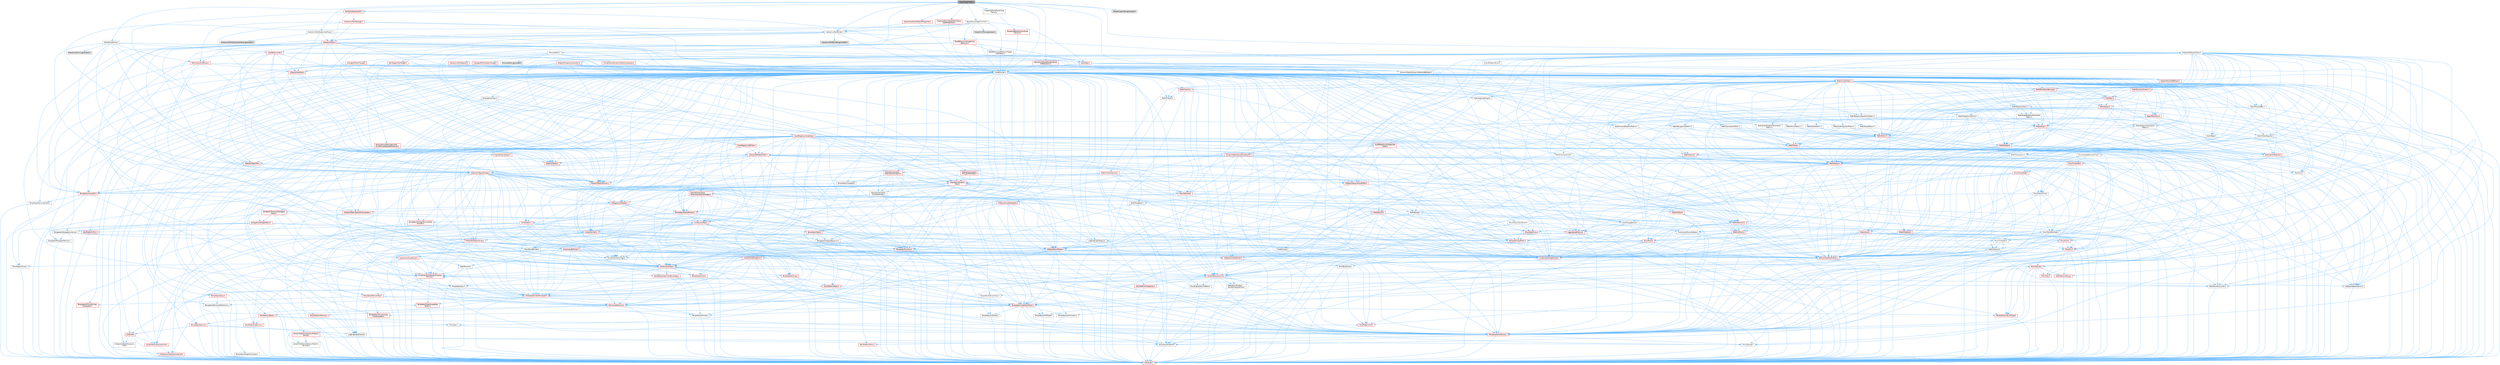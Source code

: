 digraph "DrawPolygonTool.h"
{
 // INTERACTIVE_SVG=YES
 // LATEX_PDF_SIZE
  bgcolor="transparent";
  edge [fontname=Helvetica,fontsize=10,labelfontname=Helvetica,labelfontsize=10];
  node [fontname=Helvetica,fontsize=10,shape=box,height=0.2,width=0.4];
  Node1 [id="Node000001",label="DrawPolygonTool.h",height=0.2,width=0.4,color="gray40", fillcolor="grey60", style="filled", fontcolor="black",tooltip=" "];
  Node1 -> Node2 [id="edge1_Node000001_Node000002",color="steelblue1",style="solid",tooltip=" "];
  Node2 [id="Node000002",label="CoreMinimal.h",height=0.2,width=0.4,color="grey40", fillcolor="white", style="filled",URL="$d7/d67/CoreMinimal_8h.html",tooltip=" "];
  Node2 -> Node3 [id="edge2_Node000002_Node000003",color="steelblue1",style="solid",tooltip=" "];
  Node3 [id="Node000003",label="CoreTypes.h",height=0.2,width=0.4,color="red", fillcolor="#FFF0F0", style="filled",URL="$dc/dec/CoreTypes_8h.html",tooltip=" "];
  Node2 -> Node17 [id="edge3_Node000002_Node000017",color="steelblue1",style="solid",tooltip=" "];
  Node17 [id="Node000017",label="CoreFwd.h",height=0.2,width=0.4,color="red", fillcolor="#FFF0F0", style="filled",URL="$d1/d1e/CoreFwd_8h.html",tooltip=" "];
  Node17 -> Node3 [id="edge4_Node000017_Node000003",color="steelblue1",style="solid",tooltip=" "];
  Node17 -> Node18 [id="edge5_Node000017_Node000018",color="steelblue1",style="solid",tooltip=" "];
  Node18 [id="Node000018",label="Containers/ContainersFwd.h",height=0.2,width=0.4,color="red", fillcolor="#FFF0F0", style="filled",URL="$d4/d0a/ContainersFwd_8h.html",tooltip=" "];
  Node18 -> Node3 [id="edge6_Node000018_Node000003",color="steelblue1",style="solid",tooltip=" "];
  Node18 -> Node19 [id="edge7_Node000018_Node000019",color="steelblue1",style="solid",tooltip=" "];
  Node19 [id="Node000019",label="Traits/IsContiguousContainer.h",height=0.2,width=0.4,color="red", fillcolor="#FFF0F0", style="filled",URL="$d5/d3c/IsContiguousContainer_8h.html",tooltip=" "];
  Node19 -> Node3 [id="edge8_Node000019_Node000003",color="steelblue1",style="solid",tooltip=" "];
  Node17 -> Node23 [id="edge9_Node000017_Node000023",color="steelblue1",style="solid",tooltip=" "];
  Node23 [id="Node000023",label="UObject/UObjectHierarchy\lFwd.h",height=0.2,width=0.4,color="grey40", fillcolor="white", style="filled",URL="$d3/d13/UObjectHierarchyFwd_8h.html",tooltip=" "];
  Node2 -> Node23 [id="edge10_Node000002_Node000023",color="steelblue1",style="solid",tooltip=" "];
  Node2 -> Node18 [id="edge11_Node000002_Node000018",color="steelblue1",style="solid",tooltip=" "];
  Node2 -> Node24 [id="edge12_Node000002_Node000024",color="steelblue1",style="solid",tooltip=" "];
  Node24 [id="Node000024",label="Misc/VarArgs.h",height=0.2,width=0.4,color="grey40", fillcolor="white", style="filled",URL="$d5/d6f/VarArgs_8h.html",tooltip=" "];
  Node24 -> Node3 [id="edge13_Node000024_Node000003",color="steelblue1",style="solid",tooltip=" "];
  Node2 -> Node25 [id="edge14_Node000002_Node000025",color="steelblue1",style="solid",tooltip=" "];
  Node25 [id="Node000025",label="Logging/LogVerbosity.h",height=0.2,width=0.4,color="grey40", fillcolor="white", style="filled",URL="$d2/d8f/LogVerbosity_8h.html",tooltip=" "];
  Node25 -> Node3 [id="edge15_Node000025_Node000003",color="steelblue1",style="solid",tooltip=" "];
  Node2 -> Node26 [id="edge16_Node000002_Node000026",color="steelblue1",style="solid",tooltip=" "];
  Node26 [id="Node000026",label="Misc/OutputDevice.h",height=0.2,width=0.4,color="red", fillcolor="#FFF0F0", style="filled",URL="$d7/d32/OutputDevice_8h.html",tooltip=" "];
  Node26 -> Node17 [id="edge17_Node000026_Node000017",color="steelblue1",style="solid",tooltip=" "];
  Node26 -> Node3 [id="edge18_Node000026_Node000003",color="steelblue1",style="solid",tooltip=" "];
  Node26 -> Node25 [id="edge19_Node000026_Node000025",color="steelblue1",style="solid",tooltip=" "];
  Node26 -> Node24 [id="edge20_Node000026_Node000024",color="steelblue1",style="solid",tooltip=" "];
  Node2 -> Node32 [id="edge21_Node000002_Node000032",color="steelblue1",style="solid",tooltip=" "];
  Node32 [id="Node000032",label="HAL/PlatformCrt.h",height=0.2,width=0.4,color="red", fillcolor="#FFF0F0", style="filled",URL="$d8/d75/PlatformCrt_8h.html",tooltip=" "];
  Node2 -> Node42 [id="edge22_Node000002_Node000042",color="steelblue1",style="solid",tooltip=" "];
  Node42 [id="Node000042",label="HAL/PlatformMisc.h",height=0.2,width=0.4,color="red", fillcolor="#FFF0F0", style="filled",URL="$d0/df5/PlatformMisc_8h.html",tooltip=" "];
  Node42 -> Node3 [id="edge23_Node000042_Node000003",color="steelblue1",style="solid",tooltip=" "];
  Node2 -> Node61 [id="edge24_Node000002_Node000061",color="steelblue1",style="solid",tooltip=" "];
  Node61 [id="Node000061",label="Misc/AssertionMacros.h",height=0.2,width=0.4,color="red", fillcolor="#FFF0F0", style="filled",URL="$d0/dfa/AssertionMacros_8h.html",tooltip=" "];
  Node61 -> Node3 [id="edge25_Node000061_Node000003",color="steelblue1",style="solid",tooltip=" "];
  Node61 -> Node42 [id="edge26_Node000061_Node000042",color="steelblue1",style="solid",tooltip=" "];
  Node61 -> Node62 [id="edge27_Node000061_Node000062",color="steelblue1",style="solid",tooltip=" "];
  Node62 [id="Node000062",label="Templates/EnableIf.h",height=0.2,width=0.4,color="grey40", fillcolor="white", style="filled",URL="$d7/d60/EnableIf_8h.html",tooltip=" "];
  Node62 -> Node3 [id="edge28_Node000062_Node000003",color="steelblue1",style="solid",tooltip=" "];
  Node61 -> Node24 [id="edge29_Node000061_Node000024",color="steelblue1",style="solid",tooltip=" "];
  Node2 -> Node70 [id="edge30_Node000002_Node000070",color="steelblue1",style="solid",tooltip=" "];
  Node70 [id="Node000070",label="Templates/IsPointer.h",height=0.2,width=0.4,color="grey40", fillcolor="white", style="filled",URL="$d7/d05/IsPointer_8h.html",tooltip=" "];
  Node70 -> Node3 [id="edge31_Node000070_Node000003",color="steelblue1",style="solid",tooltip=" "];
  Node2 -> Node71 [id="edge32_Node000002_Node000071",color="steelblue1",style="solid",tooltip=" "];
  Node71 [id="Node000071",label="HAL/PlatformMemory.h",height=0.2,width=0.4,color="red", fillcolor="#FFF0F0", style="filled",URL="$de/d68/PlatformMemory_8h.html",tooltip=" "];
  Node71 -> Node3 [id="edge33_Node000071_Node000003",color="steelblue1",style="solid",tooltip=" "];
  Node2 -> Node54 [id="edge34_Node000002_Node000054",color="steelblue1",style="solid",tooltip=" "];
  Node54 [id="Node000054",label="HAL/PlatformAtomics.h",height=0.2,width=0.4,color="red", fillcolor="#FFF0F0", style="filled",URL="$d3/d36/PlatformAtomics_8h.html",tooltip=" "];
  Node54 -> Node3 [id="edge35_Node000054_Node000003",color="steelblue1",style="solid",tooltip=" "];
  Node2 -> Node76 [id="edge36_Node000002_Node000076",color="steelblue1",style="solid",tooltip=" "];
  Node76 [id="Node000076",label="Misc/Exec.h",height=0.2,width=0.4,color="grey40", fillcolor="white", style="filled",URL="$de/ddb/Exec_8h.html",tooltip=" "];
  Node76 -> Node3 [id="edge37_Node000076_Node000003",color="steelblue1",style="solid",tooltip=" "];
  Node76 -> Node61 [id="edge38_Node000076_Node000061",color="steelblue1",style="solid",tooltip=" "];
  Node2 -> Node77 [id="edge39_Node000002_Node000077",color="steelblue1",style="solid",tooltip=" "];
  Node77 [id="Node000077",label="HAL/MemoryBase.h",height=0.2,width=0.4,color="red", fillcolor="#FFF0F0", style="filled",URL="$d6/d9f/MemoryBase_8h.html",tooltip=" "];
  Node77 -> Node3 [id="edge40_Node000077_Node000003",color="steelblue1",style="solid",tooltip=" "];
  Node77 -> Node54 [id="edge41_Node000077_Node000054",color="steelblue1",style="solid",tooltip=" "];
  Node77 -> Node32 [id="edge42_Node000077_Node000032",color="steelblue1",style="solid",tooltip=" "];
  Node77 -> Node76 [id="edge43_Node000077_Node000076",color="steelblue1",style="solid",tooltip=" "];
  Node77 -> Node26 [id="edge44_Node000077_Node000026",color="steelblue1",style="solid",tooltip=" "];
  Node2 -> Node87 [id="edge45_Node000002_Node000087",color="steelblue1",style="solid",tooltip=" "];
  Node87 [id="Node000087",label="HAL/UnrealMemory.h",height=0.2,width=0.4,color="red", fillcolor="#FFF0F0", style="filled",URL="$d9/d96/UnrealMemory_8h.html",tooltip=" "];
  Node87 -> Node3 [id="edge46_Node000087_Node000003",color="steelblue1",style="solid",tooltip=" "];
  Node87 -> Node77 [id="edge47_Node000087_Node000077",color="steelblue1",style="solid",tooltip=" "];
  Node87 -> Node71 [id="edge48_Node000087_Node000071",color="steelblue1",style="solid",tooltip=" "];
  Node87 -> Node70 [id="edge49_Node000087_Node000070",color="steelblue1",style="solid",tooltip=" "];
  Node2 -> Node89 [id="edge50_Node000002_Node000089",color="steelblue1",style="solid",tooltip=" "];
  Node89 [id="Node000089",label="Templates/IsArithmetic.h",height=0.2,width=0.4,color="grey40", fillcolor="white", style="filled",URL="$d2/d5d/IsArithmetic_8h.html",tooltip=" "];
  Node89 -> Node3 [id="edge51_Node000089_Node000003",color="steelblue1",style="solid",tooltip=" "];
  Node2 -> Node83 [id="edge52_Node000002_Node000083",color="steelblue1",style="solid",tooltip=" "];
  Node83 [id="Node000083",label="Templates/AndOrNot.h",height=0.2,width=0.4,color="grey40", fillcolor="white", style="filled",URL="$db/d0a/AndOrNot_8h.html",tooltip=" "];
  Node83 -> Node3 [id="edge53_Node000083_Node000003",color="steelblue1",style="solid",tooltip=" "];
  Node2 -> Node90 [id="edge54_Node000002_Node000090",color="steelblue1",style="solid",tooltip=" "];
  Node90 [id="Node000090",label="Templates/IsPODType.h",height=0.2,width=0.4,color="grey40", fillcolor="white", style="filled",URL="$d7/db1/IsPODType_8h.html",tooltip=" "];
  Node90 -> Node3 [id="edge55_Node000090_Node000003",color="steelblue1",style="solid",tooltip=" "];
  Node2 -> Node91 [id="edge56_Node000002_Node000091",color="steelblue1",style="solid",tooltip=" "];
  Node91 [id="Node000091",label="Templates/IsUECoreType.h",height=0.2,width=0.4,color="red", fillcolor="#FFF0F0", style="filled",URL="$d1/db8/IsUECoreType_8h.html",tooltip=" "];
  Node91 -> Node3 [id="edge57_Node000091_Node000003",color="steelblue1",style="solid",tooltip=" "];
  Node2 -> Node84 [id="edge58_Node000002_Node000084",color="steelblue1",style="solid",tooltip=" "];
  Node84 [id="Node000084",label="Templates/IsTriviallyCopy\lConstructible.h",height=0.2,width=0.4,color="red", fillcolor="#FFF0F0", style="filled",URL="$d3/d78/IsTriviallyCopyConstructible_8h.html",tooltip=" "];
  Node84 -> Node3 [id="edge59_Node000084_Node000003",color="steelblue1",style="solid",tooltip=" "];
  Node2 -> Node92 [id="edge60_Node000002_Node000092",color="steelblue1",style="solid",tooltip=" "];
  Node92 [id="Node000092",label="Templates/UnrealTypeTraits.h",height=0.2,width=0.4,color="red", fillcolor="#FFF0F0", style="filled",URL="$d2/d2d/UnrealTypeTraits_8h.html",tooltip=" "];
  Node92 -> Node3 [id="edge61_Node000092_Node000003",color="steelblue1",style="solid",tooltip=" "];
  Node92 -> Node70 [id="edge62_Node000092_Node000070",color="steelblue1",style="solid",tooltip=" "];
  Node92 -> Node61 [id="edge63_Node000092_Node000061",color="steelblue1",style="solid",tooltip=" "];
  Node92 -> Node83 [id="edge64_Node000092_Node000083",color="steelblue1",style="solid",tooltip=" "];
  Node92 -> Node62 [id="edge65_Node000092_Node000062",color="steelblue1",style="solid",tooltip=" "];
  Node92 -> Node89 [id="edge66_Node000092_Node000089",color="steelblue1",style="solid",tooltip=" "];
  Node92 -> Node90 [id="edge67_Node000092_Node000090",color="steelblue1",style="solid",tooltip=" "];
  Node92 -> Node91 [id="edge68_Node000092_Node000091",color="steelblue1",style="solid",tooltip=" "];
  Node92 -> Node84 [id="edge69_Node000092_Node000084",color="steelblue1",style="solid",tooltip=" "];
  Node2 -> Node62 [id="edge70_Node000002_Node000062",color="steelblue1",style="solid",tooltip=" "];
  Node2 -> Node94 [id="edge71_Node000002_Node000094",color="steelblue1",style="solid",tooltip=" "];
  Node94 [id="Node000094",label="Templates/RemoveReference.h",height=0.2,width=0.4,color="grey40", fillcolor="white", style="filled",URL="$da/dbe/RemoveReference_8h.html",tooltip=" "];
  Node94 -> Node3 [id="edge72_Node000094_Node000003",color="steelblue1",style="solid",tooltip=" "];
  Node2 -> Node95 [id="edge73_Node000002_Node000095",color="steelblue1",style="solid",tooltip=" "];
  Node95 [id="Node000095",label="Templates/IntegralConstant.h",height=0.2,width=0.4,color="grey40", fillcolor="white", style="filled",URL="$db/d1b/IntegralConstant_8h.html",tooltip=" "];
  Node95 -> Node3 [id="edge74_Node000095_Node000003",color="steelblue1",style="solid",tooltip=" "];
  Node2 -> Node96 [id="edge75_Node000002_Node000096",color="steelblue1",style="solid",tooltip=" "];
  Node96 [id="Node000096",label="Templates/IsClass.h",height=0.2,width=0.4,color="grey40", fillcolor="white", style="filled",URL="$db/dcb/IsClass_8h.html",tooltip=" "];
  Node96 -> Node3 [id="edge76_Node000096_Node000003",color="steelblue1",style="solid",tooltip=" "];
  Node2 -> Node97 [id="edge77_Node000002_Node000097",color="steelblue1",style="solid",tooltip=" "];
  Node97 [id="Node000097",label="Templates/TypeCompatible\lBytes.h",height=0.2,width=0.4,color="red", fillcolor="#FFF0F0", style="filled",URL="$df/d0a/TypeCompatibleBytes_8h.html",tooltip=" "];
  Node97 -> Node3 [id="edge78_Node000097_Node000003",color="steelblue1",style="solid",tooltip=" "];
  Node2 -> Node19 [id="edge79_Node000002_Node000019",color="steelblue1",style="solid",tooltip=" "];
  Node2 -> Node98 [id="edge80_Node000002_Node000098",color="steelblue1",style="solid",tooltip=" "];
  Node98 [id="Node000098",label="Templates/UnrealTemplate.h",height=0.2,width=0.4,color="red", fillcolor="#FFF0F0", style="filled",URL="$d4/d24/UnrealTemplate_8h.html",tooltip=" "];
  Node98 -> Node3 [id="edge81_Node000098_Node000003",color="steelblue1",style="solid",tooltip=" "];
  Node98 -> Node70 [id="edge82_Node000098_Node000070",color="steelblue1",style="solid",tooltip=" "];
  Node98 -> Node87 [id="edge83_Node000098_Node000087",color="steelblue1",style="solid",tooltip=" "];
  Node98 -> Node92 [id="edge84_Node000098_Node000092",color="steelblue1",style="solid",tooltip=" "];
  Node98 -> Node94 [id="edge85_Node000098_Node000094",color="steelblue1",style="solid",tooltip=" "];
  Node98 -> Node97 [id="edge86_Node000098_Node000097",color="steelblue1",style="solid",tooltip=" "];
  Node98 -> Node19 [id="edge87_Node000098_Node000019",color="steelblue1",style="solid",tooltip=" "];
  Node2 -> Node47 [id="edge88_Node000002_Node000047",color="steelblue1",style="solid",tooltip=" "];
  Node47 [id="Node000047",label="Math/NumericLimits.h",height=0.2,width=0.4,color="grey40", fillcolor="white", style="filled",URL="$df/d1b/NumericLimits_8h.html",tooltip=" "];
  Node47 -> Node3 [id="edge89_Node000047_Node000003",color="steelblue1",style="solid",tooltip=" "];
  Node2 -> Node102 [id="edge90_Node000002_Node000102",color="steelblue1",style="solid",tooltip=" "];
  Node102 [id="Node000102",label="HAL/PlatformMath.h",height=0.2,width=0.4,color="red", fillcolor="#FFF0F0", style="filled",URL="$dc/d53/PlatformMath_8h.html",tooltip=" "];
  Node102 -> Node3 [id="edge91_Node000102_Node000003",color="steelblue1",style="solid",tooltip=" "];
  Node2 -> Node85 [id="edge92_Node000002_Node000085",color="steelblue1",style="solid",tooltip=" "];
  Node85 [id="Node000085",label="Templates/IsTriviallyCopy\lAssignable.h",height=0.2,width=0.4,color="red", fillcolor="#FFF0F0", style="filled",URL="$d2/df2/IsTriviallyCopyAssignable_8h.html",tooltip=" "];
  Node85 -> Node3 [id="edge93_Node000085_Node000003",color="steelblue1",style="solid",tooltip=" "];
  Node2 -> Node110 [id="edge94_Node000002_Node000110",color="steelblue1",style="solid",tooltip=" "];
  Node110 [id="Node000110",label="Templates/MemoryOps.h",height=0.2,width=0.4,color="red", fillcolor="#FFF0F0", style="filled",URL="$db/dea/MemoryOps_8h.html",tooltip=" "];
  Node110 -> Node3 [id="edge95_Node000110_Node000003",color="steelblue1",style="solid",tooltip=" "];
  Node110 -> Node87 [id="edge96_Node000110_Node000087",color="steelblue1",style="solid",tooltip=" "];
  Node110 -> Node85 [id="edge97_Node000110_Node000085",color="steelblue1",style="solid",tooltip=" "];
  Node110 -> Node84 [id="edge98_Node000110_Node000084",color="steelblue1",style="solid",tooltip=" "];
  Node110 -> Node92 [id="edge99_Node000110_Node000092",color="steelblue1",style="solid",tooltip=" "];
  Node2 -> Node111 [id="edge100_Node000002_Node000111",color="steelblue1",style="solid",tooltip=" "];
  Node111 [id="Node000111",label="Containers/ContainerAllocation\lPolicies.h",height=0.2,width=0.4,color="red", fillcolor="#FFF0F0", style="filled",URL="$d7/dff/ContainerAllocationPolicies_8h.html",tooltip=" "];
  Node111 -> Node3 [id="edge101_Node000111_Node000003",color="steelblue1",style="solid",tooltip=" "];
  Node111 -> Node111 [id="edge102_Node000111_Node000111",color="steelblue1",style="solid",tooltip=" "];
  Node111 -> Node102 [id="edge103_Node000111_Node000102",color="steelblue1",style="solid",tooltip=" "];
  Node111 -> Node87 [id="edge104_Node000111_Node000087",color="steelblue1",style="solid",tooltip=" "];
  Node111 -> Node47 [id="edge105_Node000111_Node000047",color="steelblue1",style="solid",tooltip=" "];
  Node111 -> Node61 [id="edge106_Node000111_Node000061",color="steelblue1",style="solid",tooltip=" "];
  Node111 -> Node110 [id="edge107_Node000111_Node000110",color="steelblue1",style="solid",tooltip=" "];
  Node111 -> Node97 [id="edge108_Node000111_Node000097",color="steelblue1",style="solid",tooltip=" "];
  Node2 -> Node114 [id="edge109_Node000002_Node000114",color="steelblue1",style="solid",tooltip=" "];
  Node114 [id="Node000114",label="Templates/IsEnumClass.h",height=0.2,width=0.4,color="grey40", fillcolor="white", style="filled",URL="$d7/d15/IsEnumClass_8h.html",tooltip=" "];
  Node114 -> Node3 [id="edge110_Node000114_Node000003",color="steelblue1",style="solid",tooltip=" "];
  Node114 -> Node83 [id="edge111_Node000114_Node000083",color="steelblue1",style="solid",tooltip=" "];
  Node2 -> Node115 [id="edge112_Node000002_Node000115",color="steelblue1",style="solid",tooltip=" "];
  Node115 [id="Node000115",label="HAL/PlatformProperties.h",height=0.2,width=0.4,color="red", fillcolor="#FFF0F0", style="filled",URL="$d9/db0/PlatformProperties_8h.html",tooltip=" "];
  Node115 -> Node3 [id="edge113_Node000115_Node000003",color="steelblue1",style="solid",tooltip=" "];
  Node2 -> Node118 [id="edge114_Node000002_Node000118",color="steelblue1",style="solid",tooltip=" "];
  Node118 [id="Node000118",label="Misc/EngineVersionBase.h",height=0.2,width=0.4,color="grey40", fillcolor="white", style="filled",URL="$d5/d2b/EngineVersionBase_8h.html",tooltip=" "];
  Node118 -> Node3 [id="edge115_Node000118_Node000003",color="steelblue1",style="solid",tooltip=" "];
  Node2 -> Node119 [id="edge116_Node000002_Node000119",color="steelblue1",style="solid",tooltip=" "];
  Node119 [id="Node000119",label="Internationalization\l/TextNamespaceFwd.h",height=0.2,width=0.4,color="grey40", fillcolor="white", style="filled",URL="$d8/d97/TextNamespaceFwd_8h.html",tooltip=" "];
  Node119 -> Node3 [id="edge117_Node000119_Node000003",color="steelblue1",style="solid",tooltip=" "];
  Node2 -> Node120 [id="edge118_Node000002_Node000120",color="steelblue1",style="solid",tooltip=" "];
  Node120 [id="Node000120",label="Serialization/Archive.h",height=0.2,width=0.4,color="red", fillcolor="#FFF0F0", style="filled",URL="$d7/d3b/Archive_8h.html",tooltip=" "];
  Node120 -> Node17 [id="edge119_Node000120_Node000017",color="steelblue1",style="solid",tooltip=" "];
  Node120 -> Node3 [id="edge120_Node000120_Node000003",color="steelblue1",style="solid",tooltip=" "];
  Node120 -> Node115 [id="edge121_Node000120_Node000115",color="steelblue1",style="solid",tooltip=" "];
  Node120 -> Node119 [id="edge122_Node000120_Node000119",color="steelblue1",style="solid",tooltip=" "];
  Node120 -> Node61 [id="edge123_Node000120_Node000061",color="steelblue1",style="solid",tooltip=" "];
  Node120 -> Node118 [id="edge124_Node000120_Node000118",color="steelblue1",style="solid",tooltip=" "];
  Node120 -> Node24 [id="edge125_Node000120_Node000024",color="steelblue1",style="solid",tooltip=" "];
  Node120 -> Node62 [id="edge126_Node000120_Node000062",color="steelblue1",style="solid",tooltip=" "];
  Node120 -> Node114 [id="edge127_Node000120_Node000114",color="steelblue1",style="solid",tooltip=" "];
  Node120 -> Node98 [id="edge128_Node000120_Node000098",color="steelblue1",style="solid",tooltip=" "];
  Node120 -> Node123 [id="edge129_Node000120_Node000123",color="steelblue1",style="solid",tooltip=" "];
  Node123 [id="Node000123",label="UObject/ObjectVersion.h",height=0.2,width=0.4,color="grey40", fillcolor="white", style="filled",URL="$da/d63/ObjectVersion_8h.html",tooltip=" "];
  Node123 -> Node3 [id="edge130_Node000123_Node000003",color="steelblue1",style="solid",tooltip=" "];
  Node2 -> Node124 [id="edge131_Node000002_Node000124",color="steelblue1",style="solid",tooltip=" "];
  Node124 [id="Node000124",label="Templates/Less.h",height=0.2,width=0.4,color="grey40", fillcolor="white", style="filled",URL="$de/dc8/Less_8h.html",tooltip=" "];
  Node124 -> Node3 [id="edge132_Node000124_Node000003",color="steelblue1",style="solid",tooltip=" "];
  Node124 -> Node98 [id="edge133_Node000124_Node000098",color="steelblue1",style="solid",tooltip=" "];
  Node2 -> Node125 [id="edge134_Node000002_Node000125",color="steelblue1",style="solid",tooltip=" "];
  Node125 [id="Node000125",label="Templates/Sorting.h",height=0.2,width=0.4,color="red", fillcolor="#FFF0F0", style="filled",URL="$d3/d9e/Sorting_8h.html",tooltip=" "];
  Node125 -> Node3 [id="edge135_Node000125_Node000003",color="steelblue1",style="solid",tooltip=" "];
  Node125 -> Node102 [id="edge136_Node000125_Node000102",color="steelblue1",style="solid",tooltip=" "];
  Node125 -> Node124 [id="edge137_Node000125_Node000124",color="steelblue1",style="solid",tooltip=" "];
  Node2 -> Node136 [id="edge138_Node000002_Node000136",color="steelblue1",style="solid",tooltip=" "];
  Node136 [id="Node000136",label="Misc/Char.h",height=0.2,width=0.4,color="red", fillcolor="#FFF0F0", style="filled",URL="$d0/d58/Char_8h.html",tooltip=" "];
  Node136 -> Node3 [id="edge139_Node000136_Node000003",color="steelblue1",style="solid",tooltip=" "];
  Node2 -> Node139 [id="edge140_Node000002_Node000139",color="steelblue1",style="solid",tooltip=" "];
  Node139 [id="Node000139",label="GenericPlatform/GenericPlatform\lStricmp.h",height=0.2,width=0.4,color="grey40", fillcolor="white", style="filled",URL="$d2/d86/GenericPlatformStricmp_8h.html",tooltip=" "];
  Node139 -> Node3 [id="edge141_Node000139_Node000003",color="steelblue1",style="solid",tooltip=" "];
  Node2 -> Node140 [id="edge142_Node000002_Node000140",color="steelblue1",style="solid",tooltip=" "];
  Node140 [id="Node000140",label="GenericPlatform/GenericPlatform\lString.h",height=0.2,width=0.4,color="red", fillcolor="#FFF0F0", style="filled",URL="$dd/d20/GenericPlatformString_8h.html",tooltip=" "];
  Node140 -> Node3 [id="edge143_Node000140_Node000003",color="steelblue1",style="solid",tooltip=" "];
  Node140 -> Node139 [id="edge144_Node000140_Node000139",color="steelblue1",style="solid",tooltip=" "];
  Node140 -> Node62 [id="edge145_Node000140_Node000062",color="steelblue1",style="solid",tooltip=" "];
  Node2 -> Node73 [id="edge146_Node000002_Node000073",color="steelblue1",style="solid",tooltip=" "];
  Node73 [id="Node000073",label="HAL/PlatformString.h",height=0.2,width=0.4,color="red", fillcolor="#FFF0F0", style="filled",URL="$db/db5/PlatformString_8h.html",tooltip=" "];
  Node73 -> Node3 [id="edge147_Node000073_Node000003",color="steelblue1",style="solid",tooltip=" "];
  Node2 -> Node143 [id="edge148_Node000002_Node000143",color="steelblue1",style="solid",tooltip=" "];
  Node143 [id="Node000143",label="Misc/CString.h",height=0.2,width=0.4,color="red", fillcolor="#FFF0F0", style="filled",URL="$d2/d49/CString_8h.html",tooltip=" "];
  Node143 -> Node3 [id="edge149_Node000143_Node000003",color="steelblue1",style="solid",tooltip=" "];
  Node143 -> Node32 [id="edge150_Node000143_Node000032",color="steelblue1",style="solid",tooltip=" "];
  Node143 -> Node73 [id="edge151_Node000143_Node000073",color="steelblue1",style="solid",tooltip=" "];
  Node143 -> Node61 [id="edge152_Node000143_Node000061",color="steelblue1",style="solid",tooltip=" "];
  Node143 -> Node136 [id="edge153_Node000143_Node000136",color="steelblue1",style="solid",tooltip=" "];
  Node143 -> Node24 [id="edge154_Node000143_Node000024",color="steelblue1",style="solid",tooltip=" "];
  Node2 -> Node144 [id="edge155_Node000002_Node000144",color="steelblue1",style="solid",tooltip=" "];
  Node144 [id="Node000144",label="Misc/Crc.h",height=0.2,width=0.4,color="red", fillcolor="#FFF0F0", style="filled",URL="$d4/dd2/Crc_8h.html",tooltip=" "];
  Node144 -> Node3 [id="edge156_Node000144_Node000003",color="steelblue1",style="solid",tooltip=" "];
  Node144 -> Node73 [id="edge157_Node000144_Node000073",color="steelblue1",style="solid",tooltip=" "];
  Node144 -> Node61 [id="edge158_Node000144_Node000061",color="steelblue1",style="solid",tooltip=" "];
  Node144 -> Node143 [id="edge159_Node000144_Node000143",color="steelblue1",style="solid",tooltip=" "];
  Node144 -> Node136 [id="edge160_Node000144_Node000136",color="steelblue1",style="solid",tooltip=" "];
  Node144 -> Node92 [id="edge161_Node000144_Node000092",color="steelblue1",style="solid",tooltip=" "];
  Node2 -> Node135 [id="edge162_Node000002_Node000135",color="steelblue1",style="solid",tooltip=" "];
  Node135 [id="Node000135",label="Math/UnrealMathUtility.h",height=0.2,width=0.4,color="red", fillcolor="#FFF0F0", style="filled",URL="$db/db8/UnrealMathUtility_8h.html",tooltip=" "];
  Node135 -> Node3 [id="edge163_Node000135_Node000003",color="steelblue1",style="solid",tooltip=" "];
  Node135 -> Node61 [id="edge164_Node000135_Node000061",color="steelblue1",style="solid",tooltip=" "];
  Node135 -> Node102 [id="edge165_Node000135_Node000102",color="steelblue1",style="solid",tooltip=" "];
  Node2 -> Node145 [id="edge166_Node000002_Node000145",color="steelblue1",style="solid",tooltip=" "];
  Node145 [id="Node000145",label="Containers/UnrealString.h",height=0.2,width=0.4,color="red", fillcolor="#FFF0F0", style="filled",URL="$d5/dba/UnrealString_8h.html",tooltip=" "];
  Node2 -> Node149 [id="edge167_Node000002_Node000149",color="steelblue1",style="solid",tooltip=" "];
  Node149 [id="Node000149",label="Containers/Array.h",height=0.2,width=0.4,color="red", fillcolor="#FFF0F0", style="filled",URL="$df/dd0/Array_8h.html",tooltip=" "];
  Node149 -> Node3 [id="edge168_Node000149_Node000003",color="steelblue1",style="solid",tooltip=" "];
  Node149 -> Node61 [id="edge169_Node000149_Node000061",color="steelblue1",style="solid",tooltip=" "];
  Node149 -> Node87 [id="edge170_Node000149_Node000087",color="steelblue1",style="solid",tooltip=" "];
  Node149 -> Node92 [id="edge171_Node000149_Node000092",color="steelblue1",style="solid",tooltip=" "];
  Node149 -> Node98 [id="edge172_Node000149_Node000098",color="steelblue1",style="solid",tooltip=" "];
  Node149 -> Node111 [id="edge173_Node000149_Node000111",color="steelblue1",style="solid",tooltip=" "];
  Node149 -> Node120 [id="edge174_Node000149_Node000120",color="steelblue1",style="solid",tooltip=" "];
  Node149 -> Node128 [id="edge175_Node000149_Node000128",color="steelblue1",style="solid",tooltip=" "];
  Node128 [id="Node000128",label="Templates/Invoke.h",height=0.2,width=0.4,color="red", fillcolor="#FFF0F0", style="filled",URL="$d7/deb/Invoke_8h.html",tooltip=" "];
  Node128 -> Node3 [id="edge176_Node000128_Node000003",color="steelblue1",style="solid",tooltip=" "];
  Node128 -> Node98 [id="edge177_Node000128_Node000098",color="steelblue1",style="solid",tooltip=" "];
  Node149 -> Node124 [id="edge178_Node000149_Node000124",color="steelblue1",style="solid",tooltip=" "];
  Node149 -> Node125 [id="edge179_Node000149_Node000125",color="steelblue1",style="solid",tooltip=" "];
  Node149 -> Node172 [id="edge180_Node000149_Node000172",color="steelblue1",style="solid",tooltip=" "];
  Node172 [id="Node000172",label="Templates/AlignmentTemplates.h",height=0.2,width=0.4,color="red", fillcolor="#FFF0F0", style="filled",URL="$dd/d32/AlignmentTemplates_8h.html",tooltip=" "];
  Node172 -> Node3 [id="edge181_Node000172_Node000003",color="steelblue1",style="solid",tooltip=" "];
  Node172 -> Node70 [id="edge182_Node000172_Node000070",color="steelblue1",style="solid",tooltip=" "];
  Node2 -> Node173 [id="edge183_Node000002_Node000173",color="steelblue1",style="solid",tooltip=" "];
  Node173 [id="Node000173",label="Misc/FrameNumber.h",height=0.2,width=0.4,color="grey40", fillcolor="white", style="filled",URL="$dd/dbd/FrameNumber_8h.html",tooltip=" "];
  Node173 -> Node3 [id="edge184_Node000173_Node000003",color="steelblue1",style="solid",tooltip=" "];
  Node173 -> Node47 [id="edge185_Node000173_Node000047",color="steelblue1",style="solid",tooltip=" "];
  Node173 -> Node135 [id="edge186_Node000173_Node000135",color="steelblue1",style="solid",tooltip=" "];
  Node173 -> Node62 [id="edge187_Node000173_Node000062",color="steelblue1",style="solid",tooltip=" "];
  Node173 -> Node92 [id="edge188_Node000173_Node000092",color="steelblue1",style="solid",tooltip=" "];
  Node2 -> Node174 [id="edge189_Node000002_Node000174",color="steelblue1",style="solid",tooltip=" "];
  Node174 [id="Node000174",label="Misc/Timespan.h",height=0.2,width=0.4,color="grey40", fillcolor="white", style="filled",URL="$da/dd9/Timespan_8h.html",tooltip=" "];
  Node174 -> Node3 [id="edge190_Node000174_Node000003",color="steelblue1",style="solid",tooltip=" "];
  Node174 -> Node175 [id="edge191_Node000174_Node000175",color="steelblue1",style="solid",tooltip=" "];
  Node175 [id="Node000175",label="Math/Interval.h",height=0.2,width=0.4,color="grey40", fillcolor="white", style="filled",URL="$d1/d55/Interval_8h.html",tooltip=" "];
  Node175 -> Node3 [id="edge192_Node000175_Node000003",color="steelblue1",style="solid",tooltip=" "];
  Node175 -> Node89 [id="edge193_Node000175_Node000089",color="steelblue1",style="solid",tooltip=" "];
  Node175 -> Node92 [id="edge194_Node000175_Node000092",color="steelblue1",style="solid",tooltip=" "];
  Node175 -> Node47 [id="edge195_Node000175_Node000047",color="steelblue1",style="solid",tooltip=" "];
  Node175 -> Node135 [id="edge196_Node000175_Node000135",color="steelblue1",style="solid",tooltip=" "];
  Node174 -> Node135 [id="edge197_Node000174_Node000135",color="steelblue1",style="solid",tooltip=" "];
  Node174 -> Node61 [id="edge198_Node000174_Node000061",color="steelblue1",style="solid",tooltip=" "];
  Node2 -> Node176 [id="edge199_Node000002_Node000176",color="steelblue1",style="solid",tooltip=" "];
  Node176 [id="Node000176",label="Containers/StringConv.h",height=0.2,width=0.4,color="red", fillcolor="#FFF0F0", style="filled",URL="$d3/ddf/StringConv_8h.html",tooltip=" "];
  Node176 -> Node3 [id="edge200_Node000176_Node000003",color="steelblue1",style="solid",tooltip=" "];
  Node176 -> Node61 [id="edge201_Node000176_Node000061",color="steelblue1",style="solid",tooltip=" "];
  Node176 -> Node111 [id="edge202_Node000176_Node000111",color="steelblue1",style="solid",tooltip=" "];
  Node176 -> Node149 [id="edge203_Node000176_Node000149",color="steelblue1",style="solid",tooltip=" "];
  Node176 -> Node143 [id="edge204_Node000176_Node000143",color="steelblue1",style="solid",tooltip=" "];
  Node176 -> Node177 [id="edge205_Node000176_Node000177",color="steelblue1",style="solid",tooltip=" "];
  Node177 [id="Node000177",label="Templates/IsArray.h",height=0.2,width=0.4,color="grey40", fillcolor="white", style="filled",URL="$d8/d8d/IsArray_8h.html",tooltip=" "];
  Node177 -> Node3 [id="edge206_Node000177_Node000003",color="steelblue1",style="solid",tooltip=" "];
  Node176 -> Node98 [id="edge207_Node000176_Node000098",color="steelblue1",style="solid",tooltip=" "];
  Node176 -> Node92 [id="edge208_Node000176_Node000092",color="steelblue1",style="solid",tooltip=" "];
  Node176 -> Node19 [id="edge209_Node000176_Node000019",color="steelblue1",style="solid",tooltip=" "];
  Node2 -> Node178 [id="edge210_Node000002_Node000178",color="steelblue1",style="solid",tooltip=" "];
  Node178 [id="Node000178",label="UObject/UnrealNames.h",height=0.2,width=0.4,color="red", fillcolor="#FFF0F0", style="filled",URL="$d8/db1/UnrealNames_8h.html",tooltip=" "];
  Node178 -> Node3 [id="edge211_Node000178_Node000003",color="steelblue1",style="solid",tooltip=" "];
  Node2 -> Node180 [id="edge212_Node000002_Node000180",color="steelblue1",style="solid",tooltip=" "];
  Node180 [id="Node000180",label="UObject/NameTypes.h",height=0.2,width=0.4,color="red", fillcolor="#FFF0F0", style="filled",URL="$d6/d35/NameTypes_8h.html",tooltip=" "];
  Node180 -> Node3 [id="edge213_Node000180_Node000003",color="steelblue1",style="solid",tooltip=" "];
  Node180 -> Node61 [id="edge214_Node000180_Node000061",color="steelblue1",style="solid",tooltip=" "];
  Node180 -> Node87 [id="edge215_Node000180_Node000087",color="steelblue1",style="solid",tooltip=" "];
  Node180 -> Node92 [id="edge216_Node000180_Node000092",color="steelblue1",style="solid",tooltip=" "];
  Node180 -> Node98 [id="edge217_Node000180_Node000098",color="steelblue1",style="solid",tooltip=" "];
  Node180 -> Node145 [id="edge218_Node000180_Node000145",color="steelblue1",style="solid",tooltip=" "];
  Node180 -> Node176 [id="edge219_Node000180_Node000176",color="steelblue1",style="solid",tooltip=" "];
  Node180 -> Node178 [id="edge220_Node000180_Node000178",color="steelblue1",style="solid",tooltip=" "];
  Node2 -> Node188 [id="edge221_Node000002_Node000188",color="steelblue1",style="solid",tooltip=" "];
  Node188 [id="Node000188",label="Misc/Parse.h",height=0.2,width=0.4,color="red", fillcolor="#FFF0F0", style="filled",URL="$dc/d71/Parse_8h.html",tooltip=" "];
  Node188 -> Node145 [id="edge222_Node000188_Node000145",color="steelblue1",style="solid",tooltip=" "];
  Node188 -> Node3 [id="edge223_Node000188_Node000003",color="steelblue1",style="solid",tooltip=" "];
  Node188 -> Node32 [id="edge224_Node000188_Node000032",color="steelblue1",style="solid",tooltip=" "];
  Node188 -> Node49 [id="edge225_Node000188_Node000049",color="steelblue1",style="solid",tooltip=" "];
  Node49 [id="Node000049",label="Misc/EnumClassFlags.h",height=0.2,width=0.4,color="grey40", fillcolor="white", style="filled",URL="$d8/de7/EnumClassFlags_8h.html",tooltip=" "];
  Node188 -> Node189 [id="edge226_Node000188_Node000189",color="steelblue1",style="solid",tooltip=" "];
  Node189 [id="Node000189",label="Templates/Function.h",height=0.2,width=0.4,color="red", fillcolor="#FFF0F0", style="filled",URL="$df/df5/Function_8h.html",tooltip=" "];
  Node189 -> Node3 [id="edge227_Node000189_Node000003",color="steelblue1",style="solid",tooltip=" "];
  Node189 -> Node61 [id="edge228_Node000189_Node000061",color="steelblue1",style="solid",tooltip=" "];
  Node189 -> Node87 [id="edge229_Node000189_Node000087",color="steelblue1",style="solid",tooltip=" "];
  Node189 -> Node92 [id="edge230_Node000189_Node000092",color="steelblue1",style="solid",tooltip=" "];
  Node189 -> Node128 [id="edge231_Node000189_Node000128",color="steelblue1",style="solid",tooltip=" "];
  Node189 -> Node98 [id="edge232_Node000189_Node000098",color="steelblue1",style="solid",tooltip=" "];
  Node189 -> Node135 [id="edge233_Node000189_Node000135",color="steelblue1",style="solid",tooltip=" "];
  Node2 -> Node172 [id="edge234_Node000002_Node000172",color="steelblue1",style="solid",tooltip=" "];
  Node2 -> Node191 [id="edge235_Node000002_Node000191",color="steelblue1",style="solid",tooltip=" "];
  Node191 [id="Node000191",label="Misc/StructBuilder.h",height=0.2,width=0.4,color="grey40", fillcolor="white", style="filled",URL="$d9/db3/StructBuilder_8h.html",tooltip=" "];
  Node191 -> Node3 [id="edge236_Node000191_Node000003",color="steelblue1",style="solid",tooltip=" "];
  Node191 -> Node135 [id="edge237_Node000191_Node000135",color="steelblue1",style="solid",tooltip=" "];
  Node191 -> Node172 [id="edge238_Node000191_Node000172",color="steelblue1",style="solid",tooltip=" "];
  Node2 -> Node104 [id="edge239_Node000002_Node000104",color="steelblue1",style="solid",tooltip=" "];
  Node104 [id="Node000104",label="Templates/Decay.h",height=0.2,width=0.4,color="red", fillcolor="#FFF0F0", style="filled",URL="$dd/d0f/Decay_8h.html",tooltip=" "];
  Node104 -> Node3 [id="edge240_Node000104_Node000003",color="steelblue1",style="solid",tooltip=" "];
  Node104 -> Node94 [id="edge241_Node000104_Node000094",color="steelblue1",style="solid",tooltip=" "];
  Node2 -> Node192 [id="edge242_Node000002_Node000192",color="steelblue1",style="solid",tooltip=" "];
  Node192 [id="Node000192",label="Templates/PointerIsConvertible\lFromTo.h",height=0.2,width=0.4,color="red", fillcolor="#FFF0F0", style="filled",URL="$d6/d65/PointerIsConvertibleFromTo_8h.html",tooltip=" "];
  Node192 -> Node3 [id="edge243_Node000192_Node000003",color="steelblue1",style="solid",tooltip=" "];
  Node2 -> Node128 [id="edge244_Node000002_Node000128",color="steelblue1",style="solid",tooltip=" "];
  Node2 -> Node189 [id="edge245_Node000002_Node000189",color="steelblue1",style="solid",tooltip=" "];
  Node2 -> Node161 [id="edge246_Node000002_Node000161",color="steelblue1",style="solid",tooltip=" "];
  Node161 [id="Node000161",label="Templates/TypeHash.h",height=0.2,width=0.4,color="red", fillcolor="#FFF0F0", style="filled",URL="$d1/d62/TypeHash_8h.html",tooltip=" "];
  Node161 -> Node3 [id="edge247_Node000161_Node000003",color="steelblue1",style="solid",tooltip=" "];
  Node161 -> Node144 [id="edge248_Node000161_Node000144",color="steelblue1",style="solid",tooltip=" "];
  Node2 -> Node193 [id="edge249_Node000002_Node000193",color="steelblue1",style="solid",tooltip=" "];
  Node193 [id="Node000193",label="Containers/ScriptArray.h",height=0.2,width=0.4,color="red", fillcolor="#FFF0F0", style="filled",URL="$dc/daf/ScriptArray_8h.html",tooltip=" "];
  Node193 -> Node3 [id="edge250_Node000193_Node000003",color="steelblue1",style="solid",tooltip=" "];
  Node193 -> Node61 [id="edge251_Node000193_Node000061",color="steelblue1",style="solid",tooltip=" "];
  Node193 -> Node87 [id="edge252_Node000193_Node000087",color="steelblue1",style="solid",tooltip=" "];
  Node193 -> Node111 [id="edge253_Node000193_Node000111",color="steelblue1",style="solid",tooltip=" "];
  Node193 -> Node149 [id="edge254_Node000193_Node000149",color="steelblue1",style="solid",tooltip=" "];
  Node2 -> Node194 [id="edge255_Node000002_Node000194",color="steelblue1",style="solid",tooltip=" "];
  Node194 [id="Node000194",label="Containers/BitArray.h",height=0.2,width=0.4,color="red", fillcolor="#FFF0F0", style="filled",URL="$d1/de4/BitArray_8h.html",tooltip=" "];
  Node194 -> Node111 [id="edge256_Node000194_Node000111",color="steelblue1",style="solid",tooltip=" "];
  Node194 -> Node3 [id="edge257_Node000194_Node000003",color="steelblue1",style="solid",tooltip=" "];
  Node194 -> Node54 [id="edge258_Node000194_Node000054",color="steelblue1",style="solid",tooltip=" "];
  Node194 -> Node87 [id="edge259_Node000194_Node000087",color="steelblue1",style="solid",tooltip=" "];
  Node194 -> Node135 [id="edge260_Node000194_Node000135",color="steelblue1",style="solid",tooltip=" "];
  Node194 -> Node61 [id="edge261_Node000194_Node000061",color="steelblue1",style="solid",tooltip=" "];
  Node194 -> Node49 [id="edge262_Node000194_Node000049",color="steelblue1",style="solid",tooltip=" "];
  Node194 -> Node120 [id="edge263_Node000194_Node000120",color="steelblue1",style="solid",tooltip=" "];
  Node194 -> Node62 [id="edge264_Node000194_Node000062",color="steelblue1",style="solid",tooltip=" "];
  Node194 -> Node128 [id="edge265_Node000194_Node000128",color="steelblue1",style="solid",tooltip=" "];
  Node194 -> Node98 [id="edge266_Node000194_Node000098",color="steelblue1",style="solid",tooltip=" "];
  Node194 -> Node92 [id="edge267_Node000194_Node000092",color="steelblue1",style="solid",tooltip=" "];
  Node2 -> Node195 [id="edge268_Node000002_Node000195",color="steelblue1",style="solid",tooltip=" "];
  Node195 [id="Node000195",label="Containers/SparseArray.h",height=0.2,width=0.4,color="red", fillcolor="#FFF0F0", style="filled",URL="$d5/dbf/SparseArray_8h.html",tooltip=" "];
  Node195 -> Node3 [id="edge269_Node000195_Node000003",color="steelblue1",style="solid",tooltip=" "];
  Node195 -> Node61 [id="edge270_Node000195_Node000061",color="steelblue1",style="solid",tooltip=" "];
  Node195 -> Node87 [id="edge271_Node000195_Node000087",color="steelblue1",style="solid",tooltip=" "];
  Node195 -> Node92 [id="edge272_Node000195_Node000092",color="steelblue1",style="solid",tooltip=" "];
  Node195 -> Node98 [id="edge273_Node000195_Node000098",color="steelblue1",style="solid",tooltip=" "];
  Node195 -> Node111 [id="edge274_Node000195_Node000111",color="steelblue1",style="solid",tooltip=" "];
  Node195 -> Node124 [id="edge275_Node000195_Node000124",color="steelblue1",style="solid",tooltip=" "];
  Node195 -> Node149 [id="edge276_Node000195_Node000149",color="steelblue1",style="solid",tooltip=" "];
  Node195 -> Node135 [id="edge277_Node000195_Node000135",color="steelblue1",style="solid",tooltip=" "];
  Node195 -> Node193 [id="edge278_Node000195_Node000193",color="steelblue1",style="solid",tooltip=" "];
  Node195 -> Node194 [id="edge279_Node000195_Node000194",color="steelblue1",style="solid",tooltip=" "];
  Node195 -> Node145 [id="edge280_Node000195_Node000145",color="steelblue1",style="solid",tooltip=" "];
  Node2 -> Node211 [id="edge281_Node000002_Node000211",color="steelblue1",style="solid",tooltip=" "];
  Node211 [id="Node000211",label="Containers/Set.h",height=0.2,width=0.4,color="red", fillcolor="#FFF0F0", style="filled",URL="$d4/d45/Set_8h.html",tooltip=" "];
  Node211 -> Node111 [id="edge282_Node000211_Node000111",color="steelblue1",style="solid",tooltip=" "];
  Node211 -> Node195 [id="edge283_Node000211_Node000195",color="steelblue1",style="solid",tooltip=" "];
  Node211 -> Node18 [id="edge284_Node000211_Node000018",color="steelblue1",style="solid",tooltip=" "];
  Node211 -> Node135 [id="edge285_Node000211_Node000135",color="steelblue1",style="solid",tooltip=" "];
  Node211 -> Node61 [id="edge286_Node000211_Node000061",color="steelblue1",style="solid",tooltip=" "];
  Node211 -> Node191 [id="edge287_Node000211_Node000191",color="steelblue1",style="solid",tooltip=" "];
  Node211 -> Node189 [id="edge288_Node000211_Node000189",color="steelblue1",style="solid",tooltip=" "];
  Node211 -> Node125 [id="edge289_Node000211_Node000125",color="steelblue1",style="solid",tooltip=" "];
  Node211 -> Node161 [id="edge290_Node000211_Node000161",color="steelblue1",style="solid",tooltip=" "];
  Node211 -> Node98 [id="edge291_Node000211_Node000098",color="steelblue1",style="solid",tooltip=" "];
  Node2 -> Node214 [id="edge292_Node000002_Node000214",color="steelblue1",style="solid",tooltip=" "];
  Node214 [id="Node000214",label="Algo/Reverse.h",height=0.2,width=0.4,color="grey40", fillcolor="white", style="filled",URL="$d5/d93/Reverse_8h.html",tooltip=" "];
  Node214 -> Node3 [id="edge293_Node000214_Node000003",color="steelblue1",style="solid",tooltip=" "];
  Node214 -> Node98 [id="edge294_Node000214_Node000098",color="steelblue1",style="solid",tooltip=" "];
  Node2 -> Node215 [id="edge295_Node000002_Node000215",color="steelblue1",style="solid",tooltip=" "];
  Node215 [id="Node000215",label="Containers/Map.h",height=0.2,width=0.4,color="red", fillcolor="#FFF0F0", style="filled",URL="$df/d79/Map_8h.html",tooltip=" "];
  Node215 -> Node3 [id="edge296_Node000215_Node000003",color="steelblue1",style="solid",tooltip=" "];
  Node215 -> Node214 [id="edge297_Node000215_Node000214",color="steelblue1",style="solid",tooltip=" "];
  Node215 -> Node211 [id="edge298_Node000215_Node000211",color="steelblue1",style="solid",tooltip=" "];
  Node215 -> Node145 [id="edge299_Node000215_Node000145",color="steelblue1",style="solid",tooltip=" "];
  Node215 -> Node61 [id="edge300_Node000215_Node000061",color="steelblue1",style="solid",tooltip=" "];
  Node215 -> Node191 [id="edge301_Node000215_Node000191",color="steelblue1",style="solid",tooltip=" "];
  Node215 -> Node189 [id="edge302_Node000215_Node000189",color="steelblue1",style="solid",tooltip=" "];
  Node215 -> Node125 [id="edge303_Node000215_Node000125",color="steelblue1",style="solid",tooltip=" "];
  Node215 -> Node216 [id="edge304_Node000215_Node000216",color="steelblue1",style="solid",tooltip=" "];
  Node216 [id="Node000216",label="Templates/Tuple.h",height=0.2,width=0.4,color="red", fillcolor="#FFF0F0", style="filled",URL="$d2/d4f/Tuple_8h.html",tooltip=" "];
  Node216 -> Node3 [id="edge305_Node000216_Node000003",color="steelblue1",style="solid",tooltip=" "];
  Node216 -> Node98 [id="edge306_Node000216_Node000098",color="steelblue1",style="solid",tooltip=" "];
  Node216 -> Node217 [id="edge307_Node000216_Node000217",color="steelblue1",style="solid",tooltip=" "];
  Node217 [id="Node000217",label="Delegates/IntegerSequence.h",height=0.2,width=0.4,color="grey40", fillcolor="white", style="filled",URL="$d2/dcc/IntegerSequence_8h.html",tooltip=" "];
  Node217 -> Node3 [id="edge308_Node000217_Node000003",color="steelblue1",style="solid",tooltip=" "];
  Node216 -> Node128 [id="edge309_Node000216_Node000128",color="steelblue1",style="solid",tooltip=" "];
  Node216 -> Node161 [id="edge310_Node000216_Node000161",color="steelblue1",style="solid",tooltip=" "];
  Node215 -> Node98 [id="edge311_Node000215_Node000098",color="steelblue1",style="solid",tooltip=" "];
  Node215 -> Node92 [id="edge312_Node000215_Node000092",color="steelblue1",style="solid",tooltip=" "];
  Node2 -> Node219 [id="edge313_Node000002_Node000219",color="steelblue1",style="solid",tooltip=" "];
  Node219 [id="Node000219",label="Math/IntPoint.h",height=0.2,width=0.4,color="red", fillcolor="#FFF0F0", style="filled",URL="$d3/df7/IntPoint_8h.html",tooltip=" "];
  Node219 -> Node3 [id="edge314_Node000219_Node000003",color="steelblue1",style="solid",tooltip=" "];
  Node219 -> Node61 [id="edge315_Node000219_Node000061",color="steelblue1",style="solid",tooltip=" "];
  Node219 -> Node188 [id="edge316_Node000219_Node000188",color="steelblue1",style="solid",tooltip=" "];
  Node219 -> Node135 [id="edge317_Node000219_Node000135",color="steelblue1",style="solid",tooltip=" "];
  Node219 -> Node145 [id="edge318_Node000219_Node000145",color="steelblue1",style="solid",tooltip=" "];
  Node219 -> Node161 [id="edge319_Node000219_Node000161",color="steelblue1",style="solid",tooltip=" "];
  Node2 -> Node221 [id="edge320_Node000002_Node000221",color="steelblue1",style="solid",tooltip=" "];
  Node221 [id="Node000221",label="Math/IntVector.h",height=0.2,width=0.4,color="red", fillcolor="#FFF0F0", style="filled",URL="$d7/d44/IntVector_8h.html",tooltip=" "];
  Node221 -> Node3 [id="edge321_Node000221_Node000003",color="steelblue1",style="solid",tooltip=" "];
  Node221 -> Node144 [id="edge322_Node000221_Node000144",color="steelblue1",style="solid",tooltip=" "];
  Node221 -> Node188 [id="edge323_Node000221_Node000188",color="steelblue1",style="solid",tooltip=" "];
  Node221 -> Node135 [id="edge324_Node000221_Node000135",color="steelblue1",style="solid",tooltip=" "];
  Node221 -> Node145 [id="edge325_Node000221_Node000145",color="steelblue1",style="solid",tooltip=" "];
  Node2 -> Node222 [id="edge326_Node000002_Node000222",color="steelblue1",style="solid",tooltip=" "];
  Node222 [id="Node000222",label="Logging/LogCategory.h",height=0.2,width=0.4,color="grey40", fillcolor="white", style="filled",URL="$d9/d36/LogCategory_8h.html",tooltip=" "];
  Node222 -> Node3 [id="edge327_Node000222_Node000003",color="steelblue1",style="solid",tooltip=" "];
  Node222 -> Node25 [id="edge328_Node000222_Node000025",color="steelblue1",style="solid",tooltip=" "];
  Node222 -> Node180 [id="edge329_Node000222_Node000180",color="steelblue1",style="solid",tooltip=" "];
  Node2 -> Node223 [id="edge330_Node000002_Node000223",color="steelblue1",style="solid",tooltip=" "];
  Node223 [id="Node000223",label="Logging/LogMacros.h",height=0.2,width=0.4,color="red", fillcolor="#FFF0F0", style="filled",URL="$d0/d16/LogMacros_8h.html",tooltip=" "];
  Node223 -> Node145 [id="edge331_Node000223_Node000145",color="steelblue1",style="solid",tooltip=" "];
  Node223 -> Node3 [id="edge332_Node000223_Node000003",color="steelblue1",style="solid",tooltip=" "];
  Node223 -> Node222 [id="edge333_Node000223_Node000222",color="steelblue1",style="solid",tooltip=" "];
  Node223 -> Node25 [id="edge334_Node000223_Node000025",color="steelblue1",style="solid",tooltip=" "];
  Node223 -> Node61 [id="edge335_Node000223_Node000061",color="steelblue1",style="solid",tooltip=" "];
  Node223 -> Node24 [id="edge336_Node000223_Node000024",color="steelblue1",style="solid",tooltip=" "];
  Node223 -> Node62 [id="edge337_Node000223_Node000062",color="steelblue1",style="solid",tooltip=" "];
  Node2 -> Node226 [id="edge338_Node000002_Node000226",color="steelblue1",style="solid",tooltip=" "];
  Node226 [id="Node000226",label="Math/Vector2D.h",height=0.2,width=0.4,color="red", fillcolor="#FFF0F0", style="filled",URL="$d3/db0/Vector2D_8h.html",tooltip=" "];
  Node226 -> Node3 [id="edge339_Node000226_Node000003",color="steelblue1",style="solid",tooltip=" "];
  Node226 -> Node61 [id="edge340_Node000226_Node000061",color="steelblue1",style="solid",tooltip=" "];
  Node226 -> Node144 [id="edge341_Node000226_Node000144",color="steelblue1",style="solid",tooltip=" "];
  Node226 -> Node135 [id="edge342_Node000226_Node000135",color="steelblue1",style="solid",tooltip=" "];
  Node226 -> Node145 [id="edge343_Node000226_Node000145",color="steelblue1",style="solid",tooltip=" "];
  Node226 -> Node188 [id="edge344_Node000226_Node000188",color="steelblue1",style="solid",tooltip=" "];
  Node226 -> Node219 [id="edge345_Node000226_Node000219",color="steelblue1",style="solid",tooltip=" "];
  Node226 -> Node223 [id="edge346_Node000226_Node000223",color="steelblue1",style="solid",tooltip=" "];
  Node2 -> Node230 [id="edge347_Node000002_Node000230",color="steelblue1",style="solid",tooltip=" "];
  Node230 [id="Node000230",label="Math/IntRect.h",height=0.2,width=0.4,color="red", fillcolor="#FFF0F0", style="filled",URL="$d7/d53/IntRect_8h.html",tooltip=" "];
  Node230 -> Node3 [id="edge348_Node000230_Node000003",color="steelblue1",style="solid",tooltip=" "];
  Node230 -> Node135 [id="edge349_Node000230_Node000135",color="steelblue1",style="solid",tooltip=" "];
  Node230 -> Node145 [id="edge350_Node000230_Node000145",color="steelblue1",style="solid",tooltip=" "];
  Node230 -> Node219 [id="edge351_Node000230_Node000219",color="steelblue1",style="solid",tooltip=" "];
  Node230 -> Node226 [id="edge352_Node000230_Node000226",color="steelblue1",style="solid",tooltip=" "];
  Node2 -> Node231 [id="edge353_Node000002_Node000231",color="steelblue1",style="solid",tooltip=" "];
  Node231 [id="Node000231",label="Misc/ByteSwap.h",height=0.2,width=0.4,color="grey40", fillcolor="white", style="filled",URL="$dc/dd7/ByteSwap_8h.html",tooltip=" "];
  Node231 -> Node3 [id="edge354_Node000231_Node000003",color="steelblue1",style="solid",tooltip=" "];
  Node231 -> Node32 [id="edge355_Node000231_Node000032",color="steelblue1",style="solid",tooltip=" "];
  Node2 -> Node160 [id="edge356_Node000002_Node000160",color="steelblue1",style="solid",tooltip=" "];
  Node160 [id="Node000160",label="Containers/EnumAsByte.h",height=0.2,width=0.4,color="grey40", fillcolor="white", style="filled",URL="$d6/d9a/EnumAsByte_8h.html",tooltip=" "];
  Node160 -> Node3 [id="edge357_Node000160_Node000003",color="steelblue1",style="solid",tooltip=" "];
  Node160 -> Node90 [id="edge358_Node000160_Node000090",color="steelblue1",style="solid",tooltip=" "];
  Node160 -> Node161 [id="edge359_Node000160_Node000161",color="steelblue1",style="solid",tooltip=" "];
  Node2 -> Node232 [id="edge360_Node000002_Node000232",color="steelblue1",style="solid",tooltip=" "];
  Node232 [id="Node000232",label="HAL/PlatformTLS.h",height=0.2,width=0.4,color="red", fillcolor="#FFF0F0", style="filled",URL="$d0/def/PlatformTLS_8h.html",tooltip=" "];
  Node232 -> Node3 [id="edge361_Node000232_Node000003",color="steelblue1",style="solid",tooltip=" "];
  Node2 -> Node235 [id="edge362_Node000002_Node000235",color="steelblue1",style="solid",tooltip=" "];
  Node235 [id="Node000235",label="CoreGlobals.h",height=0.2,width=0.4,color="red", fillcolor="#FFF0F0", style="filled",URL="$d5/d8c/CoreGlobals_8h.html",tooltip=" "];
  Node235 -> Node145 [id="edge363_Node000235_Node000145",color="steelblue1",style="solid",tooltip=" "];
  Node235 -> Node3 [id="edge364_Node000235_Node000003",color="steelblue1",style="solid",tooltip=" "];
  Node235 -> Node232 [id="edge365_Node000235_Node000232",color="steelblue1",style="solid",tooltip=" "];
  Node235 -> Node223 [id="edge366_Node000235_Node000223",color="steelblue1",style="solid",tooltip=" "];
  Node235 -> Node49 [id="edge367_Node000235_Node000049",color="steelblue1",style="solid",tooltip=" "];
  Node235 -> Node26 [id="edge368_Node000235_Node000026",color="steelblue1",style="solid",tooltip=" "];
  Node235 -> Node180 [id="edge369_Node000235_Node000180",color="steelblue1",style="solid",tooltip=" "];
  Node2 -> Node236 [id="edge370_Node000002_Node000236",color="steelblue1",style="solid",tooltip=" "];
  Node236 [id="Node000236",label="Templates/SharedPointer.h",height=0.2,width=0.4,color="red", fillcolor="#FFF0F0", style="filled",URL="$d2/d17/SharedPointer_8h.html",tooltip=" "];
  Node236 -> Node3 [id="edge371_Node000236_Node000003",color="steelblue1",style="solid",tooltip=" "];
  Node236 -> Node192 [id="edge372_Node000236_Node000192",color="steelblue1",style="solid",tooltip=" "];
  Node236 -> Node61 [id="edge373_Node000236_Node000061",color="steelblue1",style="solid",tooltip=" "];
  Node236 -> Node87 [id="edge374_Node000236_Node000087",color="steelblue1",style="solid",tooltip=" "];
  Node236 -> Node149 [id="edge375_Node000236_Node000149",color="steelblue1",style="solid",tooltip=" "];
  Node236 -> Node215 [id="edge376_Node000236_Node000215",color="steelblue1",style="solid",tooltip=" "];
  Node236 -> Node235 [id="edge377_Node000236_Node000235",color="steelblue1",style="solid",tooltip=" "];
  Node2 -> Node241 [id="edge378_Node000002_Node000241",color="steelblue1",style="solid",tooltip=" "];
  Node241 [id="Node000241",label="Internationalization\l/CulturePointer.h",height=0.2,width=0.4,color="grey40", fillcolor="white", style="filled",URL="$d6/dbe/CulturePointer_8h.html",tooltip=" "];
  Node241 -> Node3 [id="edge379_Node000241_Node000003",color="steelblue1",style="solid",tooltip=" "];
  Node241 -> Node236 [id="edge380_Node000241_Node000236",color="steelblue1",style="solid",tooltip=" "];
  Node2 -> Node242 [id="edge381_Node000002_Node000242",color="steelblue1",style="solid",tooltip=" "];
  Node242 [id="Node000242",label="UObject/WeakObjectPtrTemplates.h",height=0.2,width=0.4,color="red", fillcolor="#FFF0F0", style="filled",URL="$d8/d3b/WeakObjectPtrTemplates_8h.html",tooltip=" "];
  Node242 -> Node3 [id="edge382_Node000242_Node000003",color="steelblue1",style="solid",tooltip=" "];
  Node242 -> Node215 [id="edge383_Node000242_Node000215",color="steelblue1",style="solid",tooltip=" "];
  Node2 -> Node245 [id="edge384_Node000002_Node000245",color="steelblue1",style="solid",tooltip=" "];
  Node245 [id="Node000245",label="Delegates/DelegateSettings.h",height=0.2,width=0.4,color="grey40", fillcolor="white", style="filled",URL="$d0/d97/DelegateSettings_8h.html",tooltip=" "];
  Node245 -> Node3 [id="edge385_Node000245_Node000003",color="steelblue1",style="solid",tooltip=" "];
  Node2 -> Node246 [id="edge386_Node000002_Node000246",color="steelblue1",style="solid",tooltip=" "];
  Node246 [id="Node000246",label="Delegates/IDelegateInstance.h",height=0.2,width=0.4,color="grey40", fillcolor="white", style="filled",URL="$d2/d10/IDelegateInstance_8h.html",tooltip=" "];
  Node246 -> Node3 [id="edge387_Node000246_Node000003",color="steelblue1",style="solid",tooltip=" "];
  Node246 -> Node161 [id="edge388_Node000246_Node000161",color="steelblue1",style="solid",tooltip=" "];
  Node246 -> Node180 [id="edge389_Node000246_Node000180",color="steelblue1",style="solid",tooltip=" "];
  Node246 -> Node245 [id="edge390_Node000246_Node000245",color="steelblue1",style="solid",tooltip=" "];
  Node2 -> Node247 [id="edge391_Node000002_Node000247",color="steelblue1",style="solid",tooltip=" "];
  Node247 [id="Node000247",label="Delegates/DelegateBase.h",height=0.2,width=0.4,color="red", fillcolor="#FFF0F0", style="filled",URL="$da/d67/DelegateBase_8h.html",tooltip=" "];
  Node247 -> Node3 [id="edge392_Node000247_Node000003",color="steelblue1",style="solid",tooltip=" "];
  Node247 -> Node111 [id="edge393_Node000247_Node000111",color="steelblue1",style="solid",tooltip=" "];
  Node247 -> Node135 [id="edge394_Node000247_Node000135",color="steelblue1",style="solid",tooltip=" "];
  Node247 -> Node180 [id="edge395_Node000247_Node000180",color="steelblue1",style="solid",tooltip=" "];
  Node247 -> Node245 [id="edge396_Node000247_Node000245",color="steelblue1",style="solid",tooltip=" "];
  Node247 -> Node246 [id="edge397_Node000247_Node000246",color="steelblue1",style="solid",tooltip=" "];
  Node2 -> Node255 [id="edge398_Node000002_Node000255",color="steelblue1",style="solid",tooltip=" "];
  Node255 [id="Node000255",label="Delegates/MulticastDelegate\lBase.h",height=0.2,width=0.4,color="red", fillcolor="#FFF0F0", style="filled",URL="$db/d16/MulticastDelegateBase_8h.html",tooltip=" "];
  Node255 -> Node3 [id="edge399_Node000255_Node000003",color="steelblue1",style="solid",tooltip=" "];
  Node255 -> Node111 [id="edge400_Node000255_Node000111",color="steelblue1",style="solid",tooltip=" "];
  Node255 -> Node149 [id="edge401_Node000255_Node000149",color="steelblue1",style="solid",tooltip=" "];
  Node255 -> Node135 [id="edge402_Node000255_Node000135",color="steelblue1",style="solid",tooltip=" "];
  Node255 -> Node246 [id="edge403_Node000255_Node000246",color="steelblue1",style="solid",tooltip=" "];
  Node255 -> Node247 [id="edge404_Node000255_Node000247",color="steelblue1",style="solid",tooltip=" "];
  Node2 -> Node217 [id="edge405_Node000002_Node000217",color="steelblue1",style="solid",tooltip=" "];
  Node2 -> Node216 [id="edge406_Node000002_Node000216",color="steelblue1",style="solid",tooltip=" "];
  Node2 -> Node256 [id="edge407_Node000002_Node000256",color="steelblue1",style="solid",tooltip=" "];
  Node256 [id="Node000256",label="UObject/ScriptDelegates.h",height=0.2,width=0.4,color="red", fillcolor="#FFF0F0", style="filled",URL="$de/d81/ScriptDelegates_8h.html",tooltip=" "];
  Node256 -> Node149 [id="edge408_Node000256_Node000149",color="steelblue1",style="solid",tooltip=" "];
  Node256 -> Node111 [id="edge409_Node000256_Node000111",color="steelblue1",style="solid",tooltip=" "];
  Node256 -> Node145 [id="edge410_Node000256_Node000145",color="steelblue1",style="solid",tooltip=" "];
  Node256 -> Node61 [id="edge411_Node000256_Node000061",color="steelblue1",style="solid",tooltip=" "];
  Node256 -> Node236 [id="edge412_Node000256_Node000236",color="steelblue1",style="solid",tooltip=" "];
  Node256 -> Node161 [id="edge413_Node000256_Node000161",color="steelblue1",style="solid",tooltip=" "];
  Node256 -> Node92 [id="edge414_Node000256_Node000092",color="steelblue1",style="solid",tooltip=" "];
  Node256 -> Node180 [id="edge415_Node000256_Node000180",color="steelblue1",style="solid",tooltip=" "];
  Node2 -> Node258 [id="edge416_Node000002_Node000258",color="steelblue1",style="solid",tooltip=" "];
  Node258 [id="Node000258",label="Delegates/Delegate.h",height=0.2,width=0.4,color="red", fillcolor="#FFF0F0", style="filled",URL="$d4/d80/Delegate_8h.html",tooltip=" "];
  Node258 -> Node3 [id="edge417_Node000258_Node000003",color="steelblue1",style="solid",tooltip=" "];
  Node258 -> Node61 [id="edge418_Node000258_Node000061",color="steelblue1",style="solid",tooltip=" "];
  Node258 -> Node180 [id="edge419_Node000258_Node000180",color="steelblue1",style="solid",tooltip=" "];
  Node258 -> Node236 [id="edge420_Node000258_Node000236",color="steelblue1",style="solid",tooltip=" "];
  Node258 -> Node242 [id="edge421_Node000258_Node000242",color="steelblue1",style="solid",tooltip=" "];
  Node258 -> Node255 [id="edge422_Node000258_Node000255",color="steelblue1",style="solid",tooltip=" "];
  Node258 -> Node217 [id="edge423_Node000258_Node000217",color="steelblue1",style="solid",tooltip=" "];
  Node2 -> Node263 [id="edge424_Node000002_Node000263",color="steelblue1",style="solid",tooltip=" "];
  Node263 [id="Node000263",label="Internationalization\l/TextLocalizationManager.h",height=0.2,width=0.4,color="red", fillcolor="#FFF0F0", style="filled",URL="$d5/d2e/TextLocalizationManager_8h.html",tooltip=" "];
  Node263 -> Node149 [id="edge425_Node000263_Node000149",color="steelblue1",style="solid",tooltip=" "];
  Node263 -> Node111 [id="edge426_Node000263_Node000111",color="steelblue1",style="solid",tooltip=" "];
  Node263 -> Node215 [id="edge427_Node000263_Node000215",color="steelblue1",style="solid",tooltip=" "];
  Node263 -> Node211 [id="edge428_Node000263_Node000211",color="steelblue1",style="solid",tooltip=" "];
  Node263 -> Node145 [id="edge429_Node000263_Node000145",color="steelblue1",style="solid",tooltip=" "];
  Node263 -> Node3 [id="edge430_Node000263_Node000003",color="steelblue1",style="solid",tooltip=" "];
  Node263 -> Node258 [id="edge431_Node000263_Node000258",color="steelblue1",style="solid",tooltip=" "];
  Node263 -> Node144 [id="edge432_Node000263_Node000144",color="steelblue1",style="solid",tooltip=" "];
  Node263 -> Node49 [id="edge433_Node000263_Node000049",color="steelblue1",style="solid",tooltip=" "];
  Node263 -> Node189 [id="edge434_Node000263_Node000189",color="steelblue1",style="solid",tooltip=" "];
  Node263 -> Node236 [id="edge435_Node000263_Node000236",color="steelblue1",style="solid",tooltip=" "];
  Node2 -> Node204 [id="edge436_Node000002_Node000204",color="steelblue1",style="solid",tooltip=" "];
  Node204 [id="Node000204",label="Misc/Optional.h",height=0.2,width=0.4,color="red", fillcolor="#FFF0F0", style="filled",URL="$d2/dae/Optional_8h.html",tooltip=" "];
  Node204 -> Node3 [id="edge437_Node000204_Node000003",color="steelblue1",style="solid",tooltip=" "];
  Node204 -> Node61 [id="edge438_Node000204_Node000061",color="steelblue1",style="solid",tooltip=" "];
  Node204 -> Node110 [id="edge439_Node000204_Node000110",color="steelblue1",style="solid",tooltip=" "];
  Node204 -> Node98 [id="edge440_Node000204_Node000098",color="steelblue1",style="solid",tooltip=" "];
  Node204 -> Node120 [id="edge441_Node000204_Node000120",color="steelblue1",style="solid",tooltip=" "];
  Node2 -> Node177 [id="edge442_Node000002_Node000177",color="steelblue1",style="solid",tooltip=" "];
  Node2 -> Node209 [id="edge443_Node000002_Node000209",color="steelblue1",style="solid",tooltip=" "];
  Node209 [id="Node000209",label="Templates/RemoveExtent.h",height=0.2,width=0.4,color="grey40", fillcolor="white", style="filled",URL="$dc/de9/RemoveExtent_8h.html",tooltip=" "];
  Node209 -> Node3 [id="edge444_Node000209_Node000003",color="steelblue1",style="solid",tooltip=" "];
  Node2 -> Node208 [id="edge445_Node000002_Node000208",color="steelblue1",style="solid",tooltip=" "];
  Node208 [id="Node000208",label="Templates/UniquePtr.h",height=0.2,width=0.4,color="red", fillcolor="#FFF0F0", style="filled",URL="$de/d1a/UniquePtr_8h.html",tooltip=" "];
  Node208 -> Node3 [id="edge446_Node000208_Node000003",color="steelblue1",style="solid",tooltip=" "];
  Node208 -> Node98 [id="edge447_Node000208_Node000098",color="steelblue1",style="solid",tooltip=" "];
  Node208 -> Node177 [id="edge448_Node000208_Node000177",color="steelblue1",style="solid",tooltip=" "];
  Node208 -> Node209 [id="edge449_Node000208_Node000209",color="steelblue1",style="solid",tooltip=" "];
  Node2 -> Node270 [id="edge450_Node000002_Node000270",color="steelblue1",style="solid",tooltip=" "];
  Node270 [id="Node000270",label="Internationalization\l/Text.h",height=0.2,width=0.4,color="red", fillcolor="#FFF0F0", style="filled",URL="$d6/d35/Text_8h.html",tooltip=" "];
  Node270 -> Node3 [id="edge451_Node000270_Node000003",color="steelblue1",style="solid",tooltip=" "];
  Node270 -> Node54 [id="edge452_Node000270_Node000054",color="steelblue1",style="solid",tooltip=" "];
  Node270 -> Node61 [id="edge453_Node000270_Node000061",color="steelblue1",style="solid",tooltip=" "];
  Node270 -> Node49 [id="edge454_Node000270_Node000049",color="steelblue1",style="solid",tooltip=" "];
  Node270 -> Node92 [id="edge455_Node000270_Node000092",color="steelblue1",style="solid",tooltip=" "];
  Node270 -> Node149 [id="edge456_Node000270_Node000149",color="steelblue1",style="solid",tooltip=" "];
  Node270 -> Node145 [id="edge457_Node000270_Node000145",color="steelblue1",style="solid",tooltip=" "];
  Node270 -> Node160 [id="edge458_Node000270_Node000160",color="steelblue1",style="solid",tooltip=" "];
  Node270 -> Node236 [id="edge459_Node000270_Node000236",color="steelblue1",style="solid",tooltip=" "];
  Node270 -> Node241 [id="edge460_Node000270_Node000241",color="steelblue1",style="solid",tooltip=" "];
  Node270 -> Node263 [id="edge461_Node000270_Node000263",color="steelblue1",style="solid",tooltip=" "];
  Node270 -> Node204 [id="edge462_Node000270_Node000204",color="steelblue1",style="solid",tooltip=" "];
  Node270 -> Node208 [id="edge463_Node000270_Node000208",color="steelblue1",style="solid",tooltip=" "];
  Node2 -> Node207 [id="edge464_Node000002_Node000207",color="steelblue1",style="solid",tooltip=" "];
  Node207 [id="Node000207",label="Templates/UniqueObj.h",height=0.2,width=0.4,color="grey40", fillcolor="white", style="filled",URL="$da/d95/UniqueObj_8h.html",tooltip=" "];
  Node207 -> Node3 [id="edge465_Node000207_Node000003",color="steelblue1",style="solid",tooltip=" "];
  Node207 -> Node208 [id="edge466_Node000207_Node000208",color="steelblue1",style="solid",tooltip=" "];
  Node2 -> Node276 [id="edge467_Node000002_Node000276",color="steelblue1",style="solid",tooltip=" "];
  Node276 [id="Node000276",label="Internationalization\l/Internationalization.h",height=0.2,width=0.4,color="red", fillcolor="#FFF0F0", style="filled",URL="$da/de4/Internationalization_8h.html",tooltip=" "];
  Node276 -> Node149 [id="edge468_Node000276_Node000149",color="steelblue1",style="solid",tooltip=" "];
  Node276 -> Node145 [id="edge469_Node000276_Node000145",color="steelblue1",style="solid",tooltip=" "];
  Node276 -> Node3 [id="edge470_Node000276_Node000003",color="steelblue1",style="solid",tooltip=" "];
  Node276 -> Node258 [id="edge471_Node000276_Node000258",color="steelblue1",style="solid",tooltip=" "];
  Node276 -> Node241 [id="edge472_Node000276_Node000241",color="steelblue1",style="solid",tooltip=" "];
  Node276 -> Node270 [id="edge473_Node000276_Node000270",color="steelblue1",style="solid",tooltip=" "];
  Node276 -> Node236 [id="edge474_Node000276_Node000236",color="steelblue1",style="solid",tooltip=" "];
  Node276 -> Node216 [id="edge475_Node000276_Node000216",color="steelblue1",style="solid",tooltip=" "];
  Node276 -> Node207 [id="edge476_Node000276_Node000207",color="steelblue1",style="solid",tooltip=" "];
  Node276 -> Node180 [id="edge477_Node000276_Node000180",color="steelblue1",style="solid",tooltip=" "];
  Node2 -> Node277 [id="edge478_Node000002_Node000277",color="steelblue1",style="solid",tooltip=" "];
  Node277 [id="Node000277",label="Math/Vector.h",height=0.2,width=0.4,color="red", fillcolor="#FFF0F0", style="filled",URL="$d6/dbe/Vector_8h.html",tooltip=" "];
  Node277 -> Node3 [id="edge479_Node000277_Node000003",color="steelblue1",style="solid",tooltip=" "];
  Node277 -> Node61 [id="edge480_Node000277_Node000061",color="steelblue1",style="solid",tooltip=" "];
  Node277 -> Node47 [id="edge481_Node000277_Node000047",color="steelblue1",style="solid",tooltip=" "];
  Node277 -> Node144 [id="edge482_Node000277_Node000144",color="steelblue1",style="solid",tooltip=" "];
  Node277 -> Node135 [id="edge483_Node000277_Node000135",color="steelblue1",style="solid",tooltip=" "];
  Node277 -> Node145 [id="edge484_Node000277_Node000145",color="steelblue1",style="solid",tooltip=" "];
  Node277 -> Node188 [id="edge485_Node000277_Node000188",color="steelblue1",style="solid",tooltip=" "];
  Node277 -> Node279 [id="edge486_Node000277_Node000279",color="steelblue1",style="solid",tooltip=" "];
  Node279 [id="Node000279",label="Math/Color.h",height=0.2,width=0.4,color="red", fillcolor="#FFF0F0", style="filled",URL="$dd/dac/Color_8h.html",tooltip=" "];
  Node279 -> Node149 [id="edge487_Node000279_Node000149",color="steelblue1",style="solid",tooltip=" "];
  Node279 -> Node145 [id="edge488_Node000279_Node000145",color="steelblue1",style="solid",tooltip=" "];
  Node279 -> Node3 [id="edge489_Node000279_Node000003",color="steelblue1",style="solid",tooltip=" "];
  Node279 -> Node135 [id="edge490_Node000279_Node000135",color="steelblue1",style="solid",tooltip=" "];
  Node279 -> Node61 [id="edge491_Node000279_Node000061",color="steelblue1",style="solid",tooltip=" "];
  Node279 -> Node144 [id="edge492_Node000279_Node000144",color="steelblue1",style="solid",tooltip=" "];
  Node279 -> Node188 [id="edge493_Node000279_Node000188",color="steelblue1",style="solid",tooltip=" "];
  Node279 -> Node120 [id="edge494_Node000279_Node000120",color="steelblue1",style="solid",tooltip=" "];
  Node277 -> Node219 [id="edge495_Node000277_Node000219",color="steelblue1",style="solid",tooltip=" "];
  Node277 -> Node223 [id="edge496_Node000277_Node000223",color="steelblue1",style="solid",tooltip=" "];
  Node277 -> Node226 [id="edge497_Node000277_Node000226",color="steelblue1",style="solid",tooltip=" "];
  Node277 -> Node231 [id="edge498_Node000277_Node000231",color="steelblue1",style="solid",tooltip=" "];
  Node277 -> Node270 [id="edge499_Node000277_Node000270",color="steelblue1",style="solid",tooltip=" "];
  Node277 -> Node276 [id="edge500_Node000277_Node000276",color="steelblue1",style="solid",tooltip=" "];
  Node277 -> Node221 [id="edge501_Node000277_Node000221",color="steelblue1",style="solid",tooltip=" "];
  Node277 -> Node280 [id="edge502_Node000277_Node000280",color="steelblue1",style="solid",tooltip=" "];
  Node280 [id="Node000280",label="Math/Axis.h",height=0.2,width=0.4,color="grey40", fillcolor="white", style="filled",URL="$dd/dbb/Axis_8h.html",tooltip=" "];
  Node280 -> Node3 [id="edge503_Node000280_Node000003",color="steelblue1",style="solid",tooltip=" "];
  Node277 -> Node123 [id="edge504_Node000277_Node000123",color="steelblue1",style="solid",tooltip=" "];
  Node2 -> Node281 [id="edge505_Node000002_Node000281",color="steelblue1",style="solid",tooltip=" "];
  Node281 [id="Node000281",label="Math/Vector4.h",height=0.2,width=0.4,color="red", fillcolor="#FFF0F0", style="filled",URL="$d7/d36/Vector4_8h.html",tooltip=" "];
  Node281 -> Node3 [id="edge506_Node000281_Node000003",color="steelblue1",style="solid",tooltip=" "];
  Node281 -> Node144 [id="edge507_Node000281_Node000144",color="steelblue1",style="solid",tooltip=" "];
  Node281 -> Node135 [id="edge508_Node000281_Node000135",color="steelblue1",style="solid",tooltip=" "];
  Node281 -> Node145 [id="edge509_Node000281_Node000145",color="steelblue1",style="solid",tooltip=" "];
  Node281 -> Node188 [id="edge510_Node000281_Node000188",color="steelblue1",style="solid",tooltip=" "];
  Node281 -> Node223 [id="edge511_Node000281_Node000223",color="steelblue1",style="solid",tooltip=" "];
  Node281 -> Node226 [id="edge512_Node000281_Node000226",color="steelblue1",style="solid",tooltip=" "];
  Node281 -> Node277 [id="edge513_Node000281_Node000277",color="steelblue1",style="solid",tooltip=" "];
  Node2 -> Node282 [id="edge514_Node000002_Node000282",color="steelblue1",style="solid",tooltip=" "];
  Node282 [id="Node000282",label="Math/VectorRegister.h",height=0.2,width=0.4,color="red", fillcolor="#FFF0F0", style="filled",URL="$da/d8b/VectorRegister_8h.html",tooltip=" "];
  Node282 -> Node3 [id="edge515_Node000282_Node000003",color="steelblue1",style="solid",tooltip=" "];
  Node282 -> Node135 [id="edge516_Node000282_Node000135",color="steelblue1",style="solid",tooltip=" "];
  Node2 -> Node287 [id="edge517_Node000002_Node000287",color="steelblue1",style="solid",tooltip=" "];
  Node287 [id="Node000287",label="Math/TwoVectors.h",height=0.2,width=0.4,color="grey40", fillcolor="white", style="filled",URL="$d4/db4/TwoVectors_8h.html",tooltip=" "];
  Node287 -> Node3 [id="edge518_Node000287_Node000003",color="steelblue1",style="solid",tooltip=" "];
  Node287 -> Node61 [id="edge519_Node000287_Node000061",color="steelblue1",style="solid",tooltip=" "];
  Node287 -> Node135 [id="edge520_Node000287_Node000135",color="steelblue1",style="solid",tooltip=" "];
  Node287 -> Node145 [id="edge521_Node000287_Node000145",color="steelblue1",style="solid",tooltip=" "];
  Node287 -> Node277 [id="edge522_Node000287_Node000277",color="steelblue1",style="solid",tooltip=" "];
  Node2 -> Node288 [id="edge523_Node000002_Node000288",color="steelblue1",style="solid",tooltip=" "];
  Node288 [id="Node000288",label="Math/Edge.h",height=0.2,width=0.4,color="grey40", fillcolor="white", style="filled",URL="$d5/de0/Edge_8h.html",tooltip=" "];
  Node288 -> Node3 [id="edge524_Node000288_Node000003",color="steelblue1",style="solid",tooltip=" "];
  Node288 -> Node277 [id="edge525_Node000288_Node000277",color="steelblue1",style="solid",tooltip=" "];
  Node2 -> Node123 [id="edge526_Node000002_Node000123",color="steelblue1",style="solid",tooltip=" "];
  Node2 -> Node289 [id="edge527_Node000002_Node000289",color="steelblue1",style="solid",tooltip=" "];
  Node289 [id="Node000289",label="Math/CapsuleShape.h",height=0.2,width=0.4,color="grey40", fillcolor="white", style="filled",URL="$d3/d36/CapsuleShape_8h.html",tooltip=" "];
  Node289 -> Node3 [id="edge528_Node000289_Node000003",color="steelblue1",style="solid",tooltip=" "];
  Node289 -> Node277 [id="edge529_Node000289_Node000277",color="steelblue1",style="solid",tooltip=" "];
  Node2 -> Node290 [id="edge530_Node000002_Node000290",color="steelblue1",style="solid",tooltip=" "];
  Node290 [id="Node000290",label="Math/Rotator.h",height=0.2,width=0.4,color="red", fillcolor="#FFF0F0", style="filled",URL="$d8/d3a/Rotator_8h.html",tooltip=" "];
  Node290 -> Node3 [id="edge531_Node000290_Node000003",color="steelblue1",style="solid",tooltip=" "];
  Node290 -> Node135 [id="edge532_Node000290_Node000135",color="steelblue1",style="solid",tooltip=" "];
  Node290 -> Node145 [id="edge533_Node000290_Node000145",color="steelblue1",style="solid",tooltip=" "];
  Node290 -> Node188 [id="edge534_Node000290_Node000188",color="steelblue1",style="solid",tooltip=" "];
  Node290 -> Node223 [id="edge535_Node000290_Node000223",color="steelblue1",style="solid",tooltip=" "];
  Node290 -> Node277 [id="edge536_Node000290_Node000277",color="steelblue1",style="solid",tooltip=" "];
  Node290 -> Node282 [id="edge537_Node000290_Node000282",color="steelblue1",style="solid",tooltip=" "];
  Node290 -> Node123 [id="edge538_Node000290_Node000123",color="steelblue1",style="solid",tooltip=" "];
  Node2 -> Node291 [id="edge539_Node000002_Node000291",color="steelblue1",style="solid",tooltip=" "];
  Node291 [id="Node000291",label="Misc/DateTime.h",height=0.2,width=0.4,color="red", fillcolor="#FFF0F0", style="filled",URL="$d1/de9/DateTime_8h.html",tooltip=" "];
  Node291 -> Node145 [id="edge540_Node000291_Node000145",color="steelblue1",style="solid",tooltip=" "];
  Node291 -> Node3 [id="edge541_Node000291_Node000003",color="steelblue1",style="solid",tooltip=" "];
  Node291 -> Node174 [id="edge542_Node000291_Node000174",color="steelblue1",style="solid",tooltip=" "];
  Node291 -> Node120 [id="edge543_Node000291_Node000120",color="steelblue1",style="solid",tooltip=" "];
  Node291 -> Node161 [id="edge544_Node000291_Node000161",color="steelblue1",style="solid",tooltip=" "];
  Node2 -> Node292 [id="edge545_Node000002_Node000292",color="steelblue1",style="solid",tooltip=" "];
  Node292 [id="Node000292",label="Math/RangeBound.h",height=0.2,width=0.4,color="grey40", fillcolor="white", style="filled",URL="$d7/dd8/RangeBound_8h.html",tooltip=" "];
  Node292 -> Node3 [id="edge546_Node000292_Node000003",color="steelblue1",style="solid",tooltip=" "];
  Node292 -> Node61 [id="edge547_Node000292_Node000061",color="steelblue1",style="solid",tooltip=" "];
  Node292 -> Node161 [id="edge548_Node000292_Node000161",color="steelblue1",style="solid",tooltip=" "];
  Node292 -> Node160 [id="edge549_Node000292_Node000160",color="steelblue1",style="solid",tooltip=" "];
  Node292 -> Node173 [id="edge550_Node000292_Node000173",color="steelblue1",style="solid",tooltip=" "];
  Node292 -> Node291 [id="edge551_Node000292_Node000291",color="steelblue1",style="solid",tooltip=" "];
  Node2 -> Node293 [id="edge552_Node000002_Node000293",color="steelblue1",style="solid",tooltip=" "];
  Node293 [id="Node000293",label="Misc/AutomationEvent.h",height=0.2,width=0.4,color="grey40", fillcolor="white", style="filled",URL="$d1/d26/AutomationEvent_8h.html",tooltip=" "];
  Node293 -> Node3 [id="edge553_Node000293_Node000003",color="steelblue1",style="solid",tooltip=" "];
  Node293 -> Node291 [id="edge554_Node000293_Node000291",color="steelblue1",style="solid",tooltip=" "];
  Node293 -> Node228 [id="edge555_Node000293_Node000228",color="steelblue1",style="solid",tooltip=" "];
  Node228 [id="Node000228",label="Misc/Guid.h",height=0.2,width=0.4,color="red", fillcolor="#FFF0F0", style="filled",URL="$d6/d2a/Guid_8h.html",tooltip=" "];
  Node228 -> Node145 [id="edge556_Node000228_Node000145",color="steelblue1",style="solid",tooltip=" "];
  Node228 -> Node3 [id="edge557_Node000228_Node000003",color="steelblue1",style="solid",tooltip=" "];
  Node228 -> Node61 [id="edge558_Node000228_Node000061",color="steelblue1",style="solid",tooltip=" "];
  Node228 -> Node144 [id="edge559_Node000228_Node000144",color="steelblue1",style="solid",tooltip=" "];
  Node228 -> Node120 [id="edge560_Node000228_Node000120",color="steelblue1",style="solid",tooltip=" "];
  Node2 -> Node294 [id="edge561_Node000002_Node000294",color="steelblue1",style="solid",tooltip=" "];
  Node294 [id="Node000294",label="Math/Range.h",height=0.2,width=0.4,color="grey40", fillcolor="white", style="filled",URL="$d9/db6/Range_8h.html",tooltip=" "];
  Node294 -> Node3 [id="edge562_Node000294_Node000003",color="steelblue1",style="solid",tooltip=" "];
  Node294 -> Node149 [id="edge563_Node000294_Node000149",color="steelblue1",style="solid",tooltip=" "];
  Node294 -> Node61 [id="edge564_Node000294_Node000061",color="steelblue1",style="solid",tooltip=" "];
  Node294 -> Node291 [id="edge565_Node000294_Node000291",color="steelblue1",style="solid",tooltip=" "];
  Node294 -> Node292 [id="edge566_Node000294_Node000292",color="steelblue1",style="solid",tooltip=" "];
  Node294 -> Node173 [id="edge567_Node000294_Node000173",color="steelblue1",style="solid",tooltip=" "];
  Node294 -> Node120 [id="edge568_Node000294_Node000120",color="steelblue1",style="solid",tooltip=" "];
  Node2 -> Node295 [id="edge569_Node000002_Node000295",color="steelblue1",style="solid",tooltip=" "];
  Node295 [id="Node000295",label="Math/RangeSet.h",height=0.2,width=0.4,color="grey40", fillcolor="white", style="filled",URL="$dc/d21/RangeSet_8h.html",tooltip=" "];
  Node295 -> Node3 [id="edge570_Node000295_Node000003",color="steelblue1",style="solid",tooltip=" "];
  Node295 -> Node149 [id="edge571_Node000295_Node000149",color="steelblue1",style="solid",tooltip=" "];
  Node295 -> Node294 [id="edge572_Node000295_Node000294",color="steelblue1",style="solid",tooltip=" "];
  Node295 -> Node120 [id="edge573_Node000295_Node000120",color="steelblue1",style="solid",tooltip=" "];
  Node2 -> Node175 [id="edge574_Node000002_Node000175",color="steelblue1",style="solid",tooltip=" "];
  Node2 -> Node296 [id="edge575_Node000002_Node000296",color="steelblue1",style="solid",tooltip=" "];
  Node296 [id="Node000296",label="Math/Box.h",height=0.2,width=0.4,color="red", fillcolor="#FFF0F0", style="filled",URL="$de/d0f/Box_8h.html",tooltip=" "];
  Node296 -> Node3 [id="edge576_Node000296_Node000003",color="steelblue1",style="solid",tooltip=" "];
  Node296 -> Node61 [id="edge577_Node000296_Node000061",color="steelblue1",style="solid",tooltip=" "];
  Node296 -> Node135 [id="edge578_Node000296_Node000135",color="steelblue1",style="solid",tooltip=" "];
  Node296 -> Node145 [id="edge579_Node000296_Node000145",color="steelblue1",style="solid",tooltip=" "];
  Node296 -> Node277 [id="edge580_Node000296_Node000277",color="steelblue1",style="solid",tooltip=" "];
  Node296 -> Node297 [id="edge581_Node000296_Node000297",color="steelblue1",style="solid",tooltip=" "];
  Node297 [id="Node000297",label="Math/Sphere.h",height=0.2,width=0.4,color="red", fillcolor="#FFF0F0", style="filled",URL="$d3/dca/Sphere_8h.html",tooltip=" "];
  Node297 -> Node3 [id="edge582_Node000297_Node000003",color="steelblue1",style="solid",tooltip=" "];
  Node297 -> Node298 [id="edge583_Node000297_Node000298",color="steelblue1",style="solid",tooltip=" "];
  Node298 [id="Node000298",label="Math/Matrix.h",height=0.2,width=0.4,color="red", fillcolor="#FFF0F0", style="filled",URL="$d3/db1/Matrix_8h.html",tooltip=" "];
  Node298 -> Node3 [id="edge584_Node000298_Node000003",color="steelblue1",style="solid",tooltip=" "];
  Node298 -> Node87 [id="edge585_Node000298_Node000087",color="steelblue1",style="solid",tooltip=" "];
  Node298 -> Node135 [id="edge586_Node000298_Node000135",color="steelblue1",style="solid",tooltip=" "];
  Node298 -> Node145 [id="edge587_Node000298_Node000145",color="steelblue1",style="solid",tooltip=" "];
  Node298 -> Node277 [id="edge588_Node000298_Node000277",color="steelblue1",style="solid",tooltip=" "];
  Node298 -> Node281 [id="edge589_Node000298_Node000281",color="steelblue1",style="solid",tooltip=" "];
  Node298 -> Node299 [id="edge590_Node000298_Node000299",color="steelblue1",style="solid",tooltip=" "];
  Node299 [id="Node000299",label="Math/Plane.h",height=0.2,width=0.4,color="red", fillcolor="#FFF0F0", style="filled",URL="$d8/d2f/Plane_8h.html",tooltip=" "];
  Node299 -> Node3 [id="edge591_Node000299_Node000003",color="steelblue1",style="solid",tooltip=" "];
  Node299 -> Node135 [id="edge592_Node000299_Node000135",color="steelblue1",style="solid",tooltip=" "];
  Node299 -> Node277 [id="edge593_Node000299_Node000277",color="steelblue1",style="solid",tooltip=" "];
  Node299 -> Node281 [id="edge594_Node000299_Node000281",color="steelblue1",style="solid",tooltip=" "];
  Node299 -> Node123 [id="edge595_Node000299_Node000123",color="steelblue1",style="solid",tooltip=" "];
  Node298 -> Node290 [id="edge596_Node000298_Node000290",color="steelblue1",style="solid",tooltip=" "];
  Node298 -> Node280 [id="edge597_Node000298_Node000280",color="steelblue1",style="solid",tooltip=" "];
  Node298 -> Node123 [id="edge598_Node000298_Node000123",color="steelblue1",style="solid",tooltip=" "];
  Node297 -> Node301 [id="edge599_Node000297_Node000301",color="steelblue1",style="solid",tooltip=" "];
  Node301 [id="Node000301",label="Math/Transform.h",height=0.2,width=0.4,color="red", fillcolor="#FFF0F0", style="filled",URL="$de/d05/Math_2Transform_8h.html",tooltip=" "];
  Node301 -> Node3 [id="edge600_Node000301_Node000003",color="steelblue1",style="solid",tooltip=" "];
  Node301 -> Node302 [id="edge601_Node000301_Node000302",color="steelblue1",style="solid",tooltip=" "];
  Node302 [id="Node000302",label="Math/Quat.h",height=0.2,width=0.4,color="red", fillcolor="#FFF0F0", style="filled",URL="$d9/de9/Quat_8h.html",tooltip=" "];
  Node302 -> Node3 [id="edge602_Node000302_Node000003",color="steelblue1",style="solid",tooltip=" "];
  Node302 -> Node61 [id="edge603_Node000302_Node000061",color="steelblue1",style="solid",tooltip=" "];
  Node302 -> Node135 [id="edge604_Node000302_Node000135",color="steelblue1",style="solid",tooltip=" "];
  Node302 -> Node145 [id="edge605_Node000302_Node000145",color="steelblue1",style="solid",tooltip=" "];
  Node302 -> Node223 [id="edge606_Node000302_Node000223",color="steelblue1",style="solid",tooltip=" "];
  Node302 -> Node277 [id="edge607_Node000302_Node000277",color="steelblue1",style="solid",tooltip=" "];
  Node302 -> Node282 [id="edge608_Node000302_Node000282",color="steelblue1",style="solid",tooltip=" "];
  Node302 -> Node290 [id="edge609_Node000302_Node000290",color="steelblue1",style="solid",tooltip=" "];
  Node302 -> Node298 [id="edge610_Node000302_Node000298",color="steelblue1",style="solid",tooltip=" "];
  Node302 -> Node123 [id="edge611_Node000302_Node000123",color="steelblue1",style="solid",tooltip=" "];
  Node301 -> Node303 [id="edge612_Node000301_Node000303",color="steelblue1",style="solid",tooltip=" "];
  Node303 [id="Node000303",label="Math/ScalarRegister.h",height=0.2,width=0.4,color="grey40", fillcolor="white", style="filled",URL="$dd/d5b/ScalarRegister_8h.html",tooltip=" "];
  Node303 -> Node3 [id="edge613_Node000303_Node000003",color="steelblue1",style="solid",tooltip=" "];
  Node303 -> Node135 [id="edge614_Node000303_Node000135",color="steelblue1",style="solid",tooltip=" "];
  Node303 -> Node282 [id="edge615_Node000303_Node000282",color="steelblue1",style="solid",tooltip=" "];
  Node301 -> Node91 [id="edge616_Node000301_Node000091",color="steelblue1",style="solid",tooltip=" "];
  Node301 -> Node180 [id="edge617_Node000301_Node000180",color="steelblue1",style="solid",tooltip=" "];
  Node301 -> Node178 [id="edge618_Node000301_Node000178",color="steelblue1",style="solid",tooltip=" "];
  Node297 -> Node135 [id="edge619_Node000297_Node000135",color="steelblue1",style="solid",tooltip=" "];
  Node297 -> Node277 [id="edge620_Node000297_Node000277",color="steelblue1",style="solid",tooltip=" "];
  Node297 -> Node281 [id="edge621_Node000297_Node000281",color="steelblue1",style="solid",tooltip=" "];
  Node297 -> Node61 [id="edge622_Node000297_Node000061",color="steelblue1",style="solid",tooltip=" "];
  Node297 -> Node120 [id="edge623_Node000297_Node000120",color="steelblue1",style="solid",tooltip=" "];
  Node297 -> Node91 [id="edge624_Node000297_Node000091",color="steelblue1",style="solid",tooltip=" "];
  Node297 -> Node92 [id="edge625_Node000297_Node000092",color="steelblue1",style="solid",tooltip=" "];
  Node297 -> Node123 [id="edge626_Node000297_Node000123",color="steelblue1",style="solid",tooltip=" "];
  Node2 -> Node306 [id="edge627_Node000002_Node000306",color="steelblue1",style="solid",tooltip=" "];
  Node306 [id="Node000306",label="Math/Box2D.h",height=0.2,width=0.4,color="red", fillcolor="#FFF0F0", style="filled",URL="$d3/d1c/Box2D_8h.html",tooltip=" "];
  Node306 -> Node149 [id="edge628_Node000306_Node000149",color="steelblue1",style="solid",tooltip=" "];
  Node306 -> Node145 [id="edge629_Node000306_Node000145",color="steelblue1",style="solid",tooltip=" "];
  Node306 -> Node3 [id="edge630_Node000306_Node000003",color="steelblue1",style="solid",tooltip=" "];
  Node306 -> Node135 [id="edge631_Node000306_Node000135",color="steelblue1",style="solid",tooltip=" "];
  Node306 -> Node226 [id="edge632_Node000306_Node000226",color="steelblue1",style="solid",tooltip=" "];
  Node306 -> Node61 [id="edge633_Node000306_Node000061",color="steelblue1",style="solid",tooltip=" "];
  Node306 -> Node120 [id="edge634_Node000306_Node000120",color="steelblue1",style="solid",tooltip=" "];
  Node306 -> Node91 [id="edge635_Node000306_Node000091",color="steelblue1",style="solid",tooltip=" "];
  Node306 -> Node92 [id="edge636_Node000306_Node000092",color="steelblue1",style="solid",tooltip=" "];
  Node306 -> Node180 [id="edge637_Node000306_Node000180",color="steelblue1",style="solid",tooltip=" "];
  Node306 -> Node178 [id="edge638_Node000306_Node000178",color="steelblue1",style="solid",tooltip=" "];
  Node2 -> Node307 [id="edge639_Node000002_Node000307",color="steelblue1",style="solid",tooltip=" "];
  Node307 [id="Node000307",label="Math/BoxSphereBounds.h",height=0.2,width=0.4,color="red", fillcolor="#FFF0F0", style="filled",URL="$d3/d0a/BoxSphereBounds_8h.html",tooltip=" "];
  Node307 -> Node3 [id="edge640_Node000307_Node000003",color="steelblue1",style="solid",tooltip=" "];
  Node307 -> Node135 [id="edge641_Node000307_Node000135",color="steelblue1",style="solid",tooltip=" "];
  Node307 -> Node145 [id="edge642_Node000307_Node000145",color="steelblue1",style="solid",tooltip=" "];
  Node307 -> Node223 [id="edge643_Node000307_Node000223",color="steelblue1",style="solid",tooltip=" "];
  Node307 -> Node277 [id="edge644_Node000307_Node000277",color="steelblue1",style="solid",tooltip=" "];
  Node307 -> Node297 [id="edge645_Node000307_Node000297",color="steelblue1",style="solid",tooltip=" "];
  Node307 -> Node296 [id="edge646_Node000307_Node000296",color="steelblue1",style="solid",tooltip=" "];
  Node2 -> Node308 [id="edge647_Node000002_Node000308",color="steelblue1",style="solid",tooltip=" "];
  Node308 [id="Node000308",label="Math/OrientedBox.h",height=0.2,width=0.4,color="grey40", fillcolor="white", style="filled",URL="$d6/db1/OrientedBox_8h.html",tooltip=" "];
  Node308 -> Node3 [id="edge648_Node000308_Node000003",color="steelblue1",style="solid",tooltip=" "];
  Node308 -> Node277 [id="edge649_Node000308_Node000277",color="steelblue1",style="solid",tooltip=" "];
  Node308 -> Node175 [id="edge650_Node000308_Node000175",color="steelblue1",style="solid",tooltip=" "];
  Node2 -> Node280 [id="edge651_Node000002_Node000280",color="steelblue1",style="solid",tooltip=" "];
  Node2 -> Node298 [id="edge652_Node000002_Node000298",color="steelblue1",style="solid",tooltip=" "];
  Node2 -> Node309 [id="edge653_Node000002_Node000309",color="steelblue1",style="solid",tooltip=" "];
  Node309 [id="Node000309",label="Math/RotationTranslation\lMatrix.h",height=0.2,width=0.4,color="grey40", fillcolor="white", style="filled",URL="$d6/d6f/RotationTranslationMatrix_8h.html",tooltip=" "];
  Node309 -> Node3 [id="edge654_Node000309_Node000003",color="steelblue1",style="solid",tooltip=" "];
  Node309 -> Node135 [id="edge655_Node000309_Node000135",color="steelblue1",style="solid",tooltip=" "];
  Node309 -> Node282 [id="edge656_Node000309_Node000282",color="steelblue1",style="solid",tooltip=" "];
  Node309 -> Node298 [id="edge657_Node000309_Node000298",color="steelblue1",style="solid",tooltip=" "];
  Node2 -> Node310 [id="edge658_Node000002_Node000310",color="steelblue1",style="solid",tooltip=" "];
  Node310 [id="Node000310",label="Math/RotationAboutPointMatrix.h",height=0.2,width=0.4,color="grey40", fillcolor="white", style="filled",URL="$d9/d30/RotationAboutPointMatrix_8h.html",tooltip=" "];
  Node310 -> Node3 [id="edge659_Node000310_Node000003",color="steelblue1",style="solid",tooltip=" "];
  Node310 -> Node277 [id="edge660_Node000310_Node000277",color="steelblue1",style="solid",tooltip=" "];
  Node310 -> Node298 [id="edge661_Node000310_Node000298",color="steelblue1",style="solid",tooltip=" "];
  Node310 -> Node302 [id="edge662_Node000310_Node000302",color="steelblue1",style="solid",tooltip=" "];
  Node310 -> Node309 [id="edge663_Node000310_Node000309",color="steelblue1",style="solid",tooltip=" "];
  Node2 -> Node311 [id="edge664_Node000002_Node000311",color="steelblue1",style="solid",tooltip=" "];
  Node311 [id="Node000311",label="Math/ScaleRotationTranslation\lMatrix.h",height=0.2,width=0.4,color="grey40", fillcolor="white", style="filled",URL="$db/dbe/ScaleRotationTranslationMatrix_8h.html",tooltip=" "];
  Node311 -> Node3 [id="edge665_Node000311_Node000003",color="steelblue1",style="solid",tooltip=" "];
  Node311 -> Node135 [id="edge666_Node000311_Node000135",color="steelblue1",style="solid",tooltip=" "];
  Node311 -> Node298 [id="edge667_Node000311_Node000298",color="steelblue1",style="solid",tooltip=" "];
  Node2 -> Node312 [id="edge668_Node000002_Node000312",color="steelblue1",style="solid",tooltip=" "];
  Node312 [id="Node000312",label="Math/RotationMatrix.h",height=0.2,width=0.4,color="grey40", fillcolor="white", style="filled",URL="$d9/d6a/RotationMatrix_8h.html",tooltip=" "];
  Node312 -> Node3 [id="edge669_Node000312_Node000003",color="steelblue1",style="solid",tooltip=" "];
  Node312 -> Node277 [id="edge670_Node000312_Node000277",color="steelblue1",style="solid",tooltip=" "];
  Node312 -> Node290 [id="edge671_Node000312_Node000290",color="steelblue1",style="solid",tooltip=" "];
  Node312 -> Node298 [id="edge672_Node000312_Node000298",color="steelblue1",style="solid",tooltip=" "];
  Node312 -> Node309 [id="edge673_Node000312_Node000309",color="steelblue1",style="solid",tooltip=" "];
  Node312 -> Node313 [id="edge674_Node000312_Node000313",color="steelblue1",style="solid",tooltip=" "];
  Node313 [id="Node000313",label="Math/QuatRotationTranslation\lMatrix.h",height=0.2,width=0.4,color="grey40", fillcolor="white", style="filled",URL="$df/d18/QuatRotationTranslationMatrix_8h.html",tooltip=" "];
  Node313 -> Node3 [id="edge675_Node000313_Node000003",color="steelblue1",style="solid",tooltip=" "];
  Node313 -> Node61 [id="edge676_Node000313_Node000061",color="steelblue1",style="solid",tooltip=" "];
  Node313 -> Node277 [id="edge677_Node000313_Node000277",color="steelblue1",style="solid",tooltip=" "];
  Node313 -> Node298 [id="edge678_Node000313_Node000298",color="steelblue1",style="solid",tooltip=" "];
  Node313 -> Node302 [id="edge679_Node000313_Node000302",color="steelblue1",style="solid",tooltip=" "];
  Node2 -> Node302 [id="edge680_Node000002_Node000302",color="steelblue1",style="solid",tooltip=" "];
  Node2 -> Node314 [id="edge681_Node000002_Node000314",color="steelblue1",style="solid",tooltip=" "];
  Node314 [id="Node000314",label="Math/PerspectiveMatrix.h",height=0.2,width=0.4,color="grey40", fillcolor="white", style="filled",URL="$d8/d26/PerspectiveMatrix_8h.html",tooltip=" "];
  Node314 -> Node3 [id="edge682_Node000314_Node000003",color="steelblue1",style="solid",tooltip=" "];
  Node314 -> Node135 [id="edge683_Node000314_Node000135",color="steelblue1",style="solid",tooltip=" "];
  Node314 -> Node299 [id="edge684_Node000314_Node000299",color="steelblue1",style="solid",tooltip=" "];
  Node314 -> Node298 [id="edge685_Node000314_Node000298",color="steelblue1",style="solid",tooltip=" "];
  Node2 -> Node315 [id="edge686_Node000002_Node000315",color="steelblue1",style="solid",tooltip=" "];
  Node315 [id="Node000315",label="Math/OrthoMatrix.h",height=0.2,width=0.4,color="grey40", fillcolor="white", style="filled",URL="$d4/d39/OrthoMatrix_8h.html",tooltip=" "];
  Node315 -> Node3 [id="edge687_Node000315_Node000003",color="steelblue1",style="solid",tooltip=" "];
  Node315 -> Node299 [id="edge688_Node000315_Node000299",color="steelblue1",style="solid",tooltip=" "];
  Node315 -> Node298 [id="edge689_Node000315_Node000298",color="steelblue1",style="solid",tooltip=" "];
  Node2 -> Node316 [id="edge690_Node000002_Node000316",color="steelblue1",style="solid",tooltip=" "];
  Node316 [id="Node000316",label="Math/TranslationMatrix.h",height=0.2,width=0.4,color="grey40", fillcolor="white", style="filled",URL="$d1/d34/TranslationMatrix_8h.html",tooltip=" "];
  Node316 -> Node3 [id="edge691_Node000316_Node000003",color="steelblue1",style="solid",tooltip=" "];
  Node316 -> Node277 [id="edge692_Node000316_Node000277",color="steelblue1",style="solid",tooltip=" "];
  Node316 -> Node299 [id="edge693_Node000316_Node000299",color="steelblue1",style="solid",tooltip=" "];
  Node316 -> Node298 [id="edge694_Node000316_Node000298",color="steelblue1",style="solid",tooltip=" "];
  Node2 -> Node313 [id="edge695_Node000002_Node000313",color="steelblue1",style="solid",tooltip=" "];
  Node2 -> Node317 [id="edge696_Node000002_Node000317",color="steelblue1",style="solid",tooltip=" "];
  Node317 [id="Node000317",label="Math/InverseRotationMatrix.h",height=0.2,width=0.4,color="grey40", fillcolor="white", style="filled",URL="$d9/db8/InverseRotationMatrix_8h.html",tooltip=" "];
  Node317 -> Node3 [id="edge697_Node000317_Node000003",color="steelblue1",style="solid",tooltip=" "];
  Node317 -> Node135 [id="edge698_Node000317_Node000135",color="steelblue1",style="solid",tooltip=" "];
  Node317 -> Node299 [id="edge699_Node000317_Node000299",color="steelblue1",style="solid",tooltip=" "];
  Node317 -> Node298 [id="edge700_Node000317_Node000298",color="steelblue1",style="solid",tooltip=" "];
  Node2 -> Node318 [id="edge701_Node000002_Node000318",color="steelblue1",style="solid",tooltip=" "];
  Node318 [id="Node000318",label="Math/ScaleMatrix.h",height=0.2,width=0.4,color="grey40", fillcolor="white", style="filled",URL="$d5/d4e/ScaleMatrix_8h.html",tooltip=" "];
  Node318 -> Node3 [id="edge702_Node000318_Node000003",color="steelblue1",style="solid",tooltip=" "];
  Node318 -> Node299 [id="edge703_Node000318_Node000299",color="steelblue1",style="solid",tooltip=" "];
  Node318 -> Node298 [id="edge704_Node000318_Node000298",color="steelblue1",style="solid",tooltip=" "];
  Node2 -> Node319 [id="edge705_Node000002_Node000319",color="steelblue1",style="solid",tooltip=" "];
  Node319 [id="Node000319",label="Math/MirrorMatrix.h",height=0.2,width=0.4,color="grey40", fillcolor="white", style="filled",URL="$d1/d9d/MirrorMatrix_8h.html",tooltip=" "];
  Node319 -> Node3 [id="edge706_Node000319_Node000003",color="steelblue1",style="solid",tooltip=" "];
  Node319 -> Node299 [id="edge707_Node000319_Node000299",color="steelblue1",style="solid",tooltip=" "];
  Node319 -> Node298 [id="edge708_Node000319_Node000298",color="steelblue1",style="solid",tooltip=" "];
  Node2 -> Node320 [id="edge709_Node000002_Node000320",color="steelblue1",style="solid",tooltip=" "];
  Node320 [id="Node000320",label="Math/ClipProjectionMatrix.h",height=0.2,width=0.4,color="grey40", fillcolor="white", style="filled",URL="$db/db6/ClipProjectionMatrix_8h.html",tooltip=" "];
  Node320 -> Node3 [id="edge710_Node000320_Node000003",color="steelblue1",style="solid",tooltip=" "];
  Node320 -> Node299 [id="edge711_Node000320_Node000299",color="steelblue1",style="solid",tooltip=" "];
  Node320 -> Node298 [id="edge712_Node000320_Node000298",color="steelblue1",style="solid",tooltip=" "];
  Node2 -> Node321 [id="edge713_Node000002_Node000321",color="steelblue1",style="solid",tooltip=" "];
  Node321 [id="Node000321",label="Math/Float32.h",height=0.2,width=0.4,color="grey40", fillcolor="white", style="filled",URL="$d4/d65/Float32_8h.html",tooltip=" "];
  Node321 -> Node3 [id="edge714_Node000321_Node000003",color="steelblue1",style="solid",tooltip=" "];
  Node2 -> Node322 [id="edge715_Node000002_Node000322",color="steelblue1",style="solid",tooltip=" "];
  Node322 [id="Node000322",label="Math/Float16.h",height=0.2,width=0.4,color="red", fillcolor="#FFF0F0", style="filled",URL="$d5/d5e/Float16_8h.html",tooltip=" "];
  Node322 -> Node3 [id="edge716_Node000322_Node000003",color="steelblue1",style="solid",tooltip=" "];
  Node322 -> Node120 [id="edge717_Node000322_Node000120",color="steelblue1",style="solid",tooltip=" "];
  Node322 -> Node135 [id="edge718_Node000322_Node000135",color="steelblue1",style="solid",tooltip=" "];
  Node322 -> Node321 [id="edge719_Node000322_Node000321",color="steelblue1",style="solid",tooltip=" "];
  Node2 -> Node301 [id="edge720_Node000002_Node000301",color="steelblue1",style="solid",tooltip=" "];
  Node2 -> Node323 [id="edge721_Node000002_Node000323",color="steelblue1",style="solid",tooltip=" "];
  Node323 [id="Node000323",label="Math/ConvexHull2d.h",height=0.2,width=0.4,color="grey40", fillcolor="white", style="filled",URL="$d1/de3/ConvexHull2d_8h.html",tooltip=" "];
  Node323 -> Node3 [id="edge722_Node000323_Node000003",color="steelblue1",style="solid",tooltip=" "];
  Node323 -> Node226 [id="edge723_Node000323_Node000226",color="steelblue1",style="solid",tooltip=" "];
  Node323 -> Node277 [id="edge724_Node000323_Node000277",color="steelblue1",style="solid",tooltip=" "];
  Node2 -> Node324 [id="edge725_Node000002_Node000324",color="steelblue1",style="solid",tooltip=" "];
  Node324 [id="Node000324",label="Math/UnrealMath.h",height=0.2,width=0.4,color="red", fillcolor="#FFF0F0", style="filled",URL="$d8/db2/UnrealMath_8h.html",tooltip=" "];
  Node324 -> Node280 [id="edge726_Node000324_Node000280",color="steelblue1",style="solid",tooltip=" "];
  Node324 -> Node296 [id="edge727_Node000324_Node000296",color="steelblue1",style="solid",tooltip=" "];
  Node324 -> Node306 [id="edge728_Node000324_Node000306",color="steelblue1",style="solid",tooltip=" "];
  Node324 -> Node307 [id="edge729_Node000324_Node000307",color="steelblue1",style="solid",tooltip=" "];
  Node324 -> Node289 [id="edge730_Node000324_Node000289",color="steelblue1",style="solid",tooltip=" "];
  Node324 -> Node320 [id="edge731_Node000324_Node000320",color="steelblue1",style="solid",tooltip=" "];
  Node324 -> Node279 [id="edge732_Node000324_Node000279",color="steelblue1",style="solid",tooltip=" "];
  Node324 -> Node323 [id="edge733_Node000324_Node000323",color="steelblue1",style="solid",tooltip=" "];
  Node324 -> Node288 [id="edge734_Node000324_Node000288",color="steelblue1",style="solid",tooltip=" "];
  Node324 -> Node322 [id="edge735_Node000324_Node000322",color="steelblue1",style="solid",tooltip=" "];
  Node324 -> Node321 [id="edge736_Node000324_Node000321",color="steelblue1",style="solid",tooltip=" "];
  Node324 -> Node219 [id="edge737_Node000324_Node000219",color="steelblue1",style="solid",tooltip=" "];
  Node324 -> Node230 [id="edge738_Node000324_Node000230",color="steelblue1",style="solid",tooltip=" "];
  Node324 -> Node221 [id="edge739_Node000324_Node000221",color="steelblue1",style="solid",tooltip=" "];
  Node324 -> Node327 [id="edge740_Node000324_Node000327",color="steelblue1",style="solid",tooltip=" "];
  Node327 [id="Node000327",label="Math/InterpCurvePoint.h",height=0.2,width=0.4,color="grey40", fillcolor="white", style="filled",URL="$d7/db8/InterpCurvePoint_8h.html",tooltip=" "];
  Node327 -> Node3 [id="edge741_Node000327_Node000003",color="steelblue1",style="solid",tooltip=" "];
  Node327 -> Node87 [id="edge742_Node000327_Node000087",color="steelblue1",style="solid",tooltip=" "];
  Node327 -> Node135 [id="edge743_Node000327_Node000135",color="steelblue1",style="solid",tooltip=" "];
  Node327 -> Node279 [id="edge744_Node000327_Node000279",color="steelblue1",style="solid",tooltip=" "];
  Node327 -> Node226 [id="edge745_Node000327_Node000226",color="steelblue1",style="solid",tooltip=" "];
  Node327 -> Node160 [id="edge746_Node000327_Node000160",color="steelblue1",style="solid",tooltip=" "];
  Node327 -> Node277 [id="edge747_Node000327_Node000277",color="steelblue1",style="solid",tooltip=" "];
  Node327 -> Node302 [id="edge748_Node000327_Node000302",color="steelblue1",style="solid",tooltip=" "];
  Node327 -> Node287 [id="edge749_Node000327_Node000287",color="steelblue1",style="solid",tooltip=" "];
  Node324 -> Node175 [id="edge750_Node000324_Node000175",color="steelblue1",style="solid",tooltip=" "];
  Node324 -> Node317 [id="edge751_Node000324_Node000317",color="steelblue1",style="solid",tooltip=" "];
  Node324 -> Node298 [id="edge752_Node000324_Node000298",color="steelblue1",style="solid",tooltip=" "];
  Node324 -> Node319 [id="edge753_Node000324_Node000319",color="steelblue1",style="solid",tooltip=" "];
  Node324 -> Node47 [id="edge754_Node000324_Node000047",color="steelblue1",style="solid",tooltip=" "];
  Node324 -> Node308 [id="edge755_Node000324_Node000308",color="steelblue1",style="solid",tooltip=" "];
  Node324 -> Node315 [id="edge756_Node000324_Node000315",color="steelblue1",style="solid",tooltip=" "];
  Node324 -> Node314 [id="edge757_Node000324_Node000314",color="steelblue1",style="solid",tooltip=" "];
  Node324 -> Node299 [id="edge758_Node000324_Node000299",color="steelblue1",style="solid",tooltip=" "];
  Node324 -> Node302 [id="edge759_Node000324_Node000302",color="steelblue1",style="solid",tooltip=" "];
  Node324 -> Node313 [id="edge760_Node000324_Node000313",color="steelblue1",style="solid",tooltip=" "];
  Node324 -> Node294 [id="edge761_Node000324_Node000294",color="steelblue1",style="solid",tooltip=" "];
  Node324 -> Node292 [id="edge762_Node000324_Node000292",color="steelblue1",style="solid",tooltip=" "];
  Node324 -> Node295 [id="edge763_Node000324_Node000295",color="steelblue1",style="solid",tooltip=" "];
  Node324 -> Node310 [id="edge764_Node000324_Node000310",color="steelblue1",style="solid",tooltip=" "];
  Node324 -> Node312 [id="edge765_Node000324_Node000312",color="steelblue1",style="solid",tooltip=" "];
  Node324 -> Node309 [id="edge766_Node000324_Node000309",color="steelblue1",style="solid",tooltip=" "];
  Node324 -> Node290 [id="edge767_Node000324_Node000290",color="steelblue1",style="solid",tooltip=" "];
  Node324 -> Node303 [id="edge768_Node000324_Node000303",color="steelblue1",style="solid",tooltip=" "];
  Node324 -> Node318 [id="edge769_Node000324_Node000318",color="steelblue1",style="solid",tooltip=" "];
  Node324 -> Node311 [id="edge770_Node000324_Node000311",color="steelblue1",style="solid",tooltip=" "];
  Node324 -> Node297 [id="edge771_Node000324_Node000297",color="steelblue1",style="solid",tooltip=" "];
  Node324 -> Node301 [id="edge772_Node000324_Node000301",color="steelblue1",style="solid",tooltip=" "];
  Node324 -> Node316 [id="edge773_Node000324_Node000316",color="steelblue1",style="solid",tooltip=" "];
  Node324 -> Node287 [id="edge774_Node000324_Node000287",color="steelblue1",style="solid",tooltip=" "];
  Node324 -> Node135 [id="edge775_Node000324_Node000135",color="steelblue1",style="solid",tooltip=" "];
  Node324 -> Node277 [id="edge776_Node000324_Node000277",color="steelblue1",style="solid",tooltip=" "];
  Node324 -> Node226 [id="edge777_Node000324_Node000226",color="steelblue1",style="solid",tooltip=" "];
  Node324 -> Node281 [id="edge778_Node000324_Node000281",color="steelblue1",style="solid",tooltip=" "];
  Node324 -> Node282 [id="edge779_Node000324_Node000282",color="steelblue1",style="solid",tooltip=" "];
  Node1 -> Node336 [id="edge780_Node000001_Node000336",color="steelblue1",style="solid",tooltip=" "];
  Node336 [id="Node000336",label="UObject/NoExportTypes.h",height=0.2,width=0.4,color="grey40", fillcolor="white", style="filled",URL="$d3/d21/NoExportTypes_8h.html",tooltip=" "];
  Node336 -> Node337 [id="edge781_Node000336_Node000337",color="steelblue1",style="solid",tooltip=" "];
  Node337 [id="Node000337",label="PixelFormat.h",height=0.2,width=0.4,color="grey40", fillcolor="white", style="filled",URL="$d6/d04/PixelFormat_8h.html",tooltip=" "];
  Node337 -> Node3 [id="edge782_Node000337_Node000003",color="steelblue1",style="solid",tooltip=" "];
  Node337 -> Node49 [id="edge783_Node000337_Node000049",color="steelblue1",style="solid",tooltip=" "];
  Node336 -> Node338 [id="edge784_Node000336_Node000338",color="steelblue1",style="solid",tooltip=" "];
  Node338 [id="Node000338",label="Misc/FallbackStruct.h",height=0.2,width=0.4,color="grey40", fillcolor="white", style="filled",URL="$df/dab/FallbackStruct_8h.html",tooltip=" "];
  Node336 -> Node228 [id="edge785_Node000336_Node000228",color="steelblue1",style="solid",tooltip=" "];
  Node336 -> Node291 [id="edge786_Node000336_Node000291",color="steelblue1",style="solid",tooltip=" "];
  Node336 -> Node174 [id="edge787_Node000336_Node000174",color="steelblue1",style="solid",tooltip=" "];
  Node336 -> Node339 [id="edge788_Node000336_Node000339",color="steelblue1",style="solid",tooltip=" "];
  Node339 [id="Node000339",label="Misc/FrameRate.h",height=0.2,width=0.4,color="red", fillcolor="#FFF0F0", style="filled",URL="$d1/d9e/FrameRate_8h.html",tooltip=" "];
  Node339 -> Node270 [id="edge789_Node000339_Node000270",color="steelblue1",style="solid",tooltip=" "];
  Node339 -> Node47 [id="edge790_Node000339_Node000047",color="steelblue1",style="solid",tooltip=" "];
  Node339 -> Node294 [id="edge791_Node000339_Node000294",color="steelblue1",style="solid",tooltip=" "];
  Node339 -> Node292 [id="edge792_Node000339_Node000292",color="steelblue1",style="solid",tooltip=" "];
  Node339 -> Node135 [id="edge793_Node000339_Node000135",color="steelblue1",style="solid",tooltip=" "];
  Node339 -> Node173 [id="edge794_Node000339_Node000173",color="steelblue1",style="solid",tooltip=" "];
  Node339 -> Node340 [id="edge795_Node000339_Node000340",color="steelblue1",style="solid",tooltip=" "];
  Node340 [id="Node000340",label="Misc/FrameTime.h",height=0.2,width=0.4,color="grey40", fillcolor="white", style="filled",URL="$d8/d9a/FrameTime_8h.html",tooltip=" "];
  Node340 -> Node173 [id="edge796_Node000340_Node000173",color="steelblue1",style="solid",tooltip=" "];
  Node340 -> Node61 [id="edge797_Node000340_Node000061",color="steelblue1",style="solid",tooltip=" "];
  Node340 -> Node62 [id="edge798_Node000340_Node000062",color="steelblue1",style="solid",tooltip=" "];
  Node340 -> Node145 [id="edge799_Node000340_Node000145",color="steelblue1",style="solid",tooltip=" "];
  Node336 -> Node340 [id="edge800_Node000336_Node000340",color="steelblue1",style="solid",tooltip=" "];
  Node336 -> Node344 [id="edge801_Node000336_Node000344",color="steelblue1",style="solid",tooltip=" "];
  Node344 [id="Node000344",label="Misc/QualifiedFrameTime.h",height=0.2,width=0.4,color="grey40", fillcolor="white", style="filled",URL="$d6/deb/QualifiedFrameTime_8h.html",tooltip=" "];
  Node344 -> Node339 [id="edge802_Node000344_Node000339",color="steelblue1",style="solid",tooltip=" "];
  Node344 -> Node340 [id="edge803_Node000344_Node000340",color="steelblue1",style="solid",tooltip=" "];
  Node344 -> Node345 [id="edge804_Node000344_Node000345",color="steelblue1",style="solid",tooltip=" "];
  Node345 [id="Node000345",label="Misc/Timecode.h",height=0.2,width=0.4,color="red", fillcolor="#FFF0F0", style="filled",URL="$de/d44/Timecode_8h.html",tooltip=" "];
  Node345 -> Node145 [id="edge805_Node000345_Node000145",color="steelblue1",style="solid",tooltip=" "];
  Node345 -> Node135 [id="edge806_Node000345_Node000135",color="steelblue1",style="solid",tooltip=" "];
  Node345 -> Node173 [id="edge807_Node000345_Node000173",color="steelblue1",style="solid",tooltip=" "];
  Node345 -> Node339 [id="edge808_Node000345_Node000339",color="steelblue1",style="solid",tooltip=" "];
  Node345 -> Node340 [id="edge809_Node000345_Node000340",color="steelblue1",style="solid",tooltip=" "];
  Node345 -> Node174 [id="edge810_Node000345_Node000174",color="steelblue1",style="solid",tooltip=" "];
  Node336 -> Node173 [id="edge811_Node000336_Node000173",color="steelblue1",style="solid",tooltip=" "];
  Node336 -> Node345 [id="edge812_Node000336_Node000345",color="steelblue1",style="solid",tooltip=" "];
  Node336 -> Node346 [id="edge813_Node000336_Node000346",color="steelblue1",style="solid",tooltip=" "];
  Node346 [id="Node000346",label="UObject/TopLevelAssetPath.h",height=0.2,width=0.4,color="red", fillcolor="#FFF0F0", style="filled",URL="$de/dc9/TopLevelAssetPath_8h.html",tooltip=" "];
  Node346 -> Node145 [id="edge814_Node000346_Node000145",color="steelblue1",style="solid",tooltip=" "];
  Node346 -> Node3 [id="edge815_Node000346_Node000003",color="steelblue1",style="solid",tooltip=" "];
  Node346 -> Node120 [id="edge816_Node000346_Node000120",color="steelblue1",style="solid",tooltip=" "];
  Node346 -> Node161 [id="edge817_Node000346_Node000161",color="steelblue1",style="solid",tooltip=" "];
  Node346 -> Node180 [id="edge818_Node000346_Node000180",color="steelblue1",style="solid",tooltip=" "];
  Node336 -> Node347 [id="edge819_Node000336_Node000347",color="steelblue1",style="solid",tooltip=" "];
  Node347 [id="Node000347",label="UObject/SoftObjectPath.h",height=0.2,width=0.4,color="red", fillcolor="#FFF0F0", style="filled",URL="$d3/dc8/SoftObjectPath_8h.html",tooltip=" "];
  Node347 -> Node149 [id="edge820_Node000347_Node000149",color="steelblue1",style="solid",tooltip=" "];
  Node347 -> Node211 [id="edge821_Node000347_Node000211",color="steelblue1",style="solid",tooltip=" "];
  Node347 -> Node145 [id="edge822_Node000347_Node000145",color="steelblue1",style="solid",tooltip=" "];
  Node347 -> Node3 [id="edge823_Node000347_Node000003",color="steelblue1",style="solid",tooltip=" "];
  Node347 -> Node143 [id="edge824_Node000347_Node000143",color="steelblue1",style="solid",tooltip=" "];
  Node347 -> Node189 [id="edge825_Node000347_Node000189",color="steelblue1",style="solid",tooltip=" "];
  Node347 -> Node161 [id="edge826_Node000347_Node000161",color="steelblue1",style="solid",tooltip=" "];
  Node347 -> Node98 [id="edge827_Node000347_Node000098",color="steelblue1",style="solid",tooltip=" "];
  Node347 -> Node180 [id="edge828_Node000347_Node000180",color="steelblue1",style="solid",tooltip=" "];
  Node347 -> Node364 [id="edge829_Node000347_Node000364",color="steelblue1",style="solid",tooltip=" "];
  Node364 [id="Node000364",label="UObject/Object.h",height=0.2,width=0.4,color="red", fillcolor="#FFF0F0", style="filled",URL="$db/dbf/Object_8h.html",tooltip=" "];
  Node364 -> Node390 [id="edge830_Node000364_Node000390",color="steelblue1",style="solid",tooltip=" "];
  Node390 [id="Node000390",label="UObject/ObjectMacros.h",height=0.2,width=0.4,color="red", fillcolor="#FFF0F0", style="filled",URL="$d8/d8d/ObjectMacros_8h.html",tooltip=" "];
  Node390 -> Node49 [id="edge831_Node000390_Node000049",color="steelblue1",style="solid",tooltip=" "];
  Node347 -> Node390 [id="edge832_Node000347_Node000390",color="steelblue1",style="solid",tooltip=" "];
  Node347 -> Node411 [id="edge833_Node000347_Node000411",color="steelblue1",style="solid",tooltip=" "];
  Node411 [id="Node000411",label="UObject/ObjectPtr.h",height=0.2,width=0.4,color="red", fillcolor="#FFF0F0", style="filled",URL="$d6/d75/ObjectPtr_8h.html",tooltip=" "];
  Node411 -> Node397 [id="edge834_Node000411_Node000397",color="steelblue1",style="solid",tooltip=" "];
  Node397 [id="Node000397",label="UObject/UObjectGlobals.h",height=0.2,width=0.4,color="red", fillcolor="#FFF0F0", style="filled",URL="$d0/da9/UObjectGlobals_8h.html",tooltip=" "];
  Node397 -> Node149 [id="edge835_Node000397_Node000149",color="steelblue1",style="solid",tooltip=" "];
  Node397 -> Node111 [id="edge836_Node000397_Node000111",color="steelblue1",style="solid",tooltip=" "];
  Node397 -> Node18 [id="edge837_Node000397_Node000018",color="steelblue1",style="solid",tooltip=" "];
  Node397 -> Node215 [id="edge838_Node000397_Node000215",color="steelblue1",style="solid",tooltip=" "];
  Node397 -> Node211 [id="edge839_Node000397_Node000211",color="steelblue1",style="solid",tooltip=" "];
  Node397 -> Node195 [id="edge840_Node000397_Node000195",color="steelblue1",style="solid",tooltip=" "];
  Node397 -> Node145 [id="edge841_Node000397_Node000145",color="steelblue1",style="solid",tooltip=" "];
  Node397 -> Node235 [id="edge842_Node000397_Node000235",color="steelblue1",style="solid",tooltip=" "];
  Node397 -> Node3 [id="edge843_Node000397_Node000003",color="steelblue1",style="solid",tooltip=" "];
  Node397 -> Node258 [id="edge844_Node000397_Node000258",color="steelblue1",style="solid",tooltip=" "];
  Node397 -> Node270 [id="edge845_Node000397_Node000270",color="steelblue1",style="solid",tooltip=" "];
  Node397 -> Node223 [id="edge846_Node000397_Node000223",color="steelblue1",style="solid",tooltip=" "];
  Node397 -> Node25 [id="edge847_Node000397_Node000025",color="steelblue1",style="solid",tooltip=" "];
  Node397 -> Node61 [id="edge848_Node000397_Node000061",color="steelblue1",style="solid",tooltip=" "];
  Node397 -> Node49 [id="edge849_Node000397_Node000049",color="steelblue1",style="solid",tooltip=" "];
  Node397 -> Node189 [id="edge850_Node000397_Node000189",color="steelblue1",style="solid",tooltip=" "];
  Node397 -> Node192 [id="edge851_Node000397_Node000192",color="steelblue1",style="solid",tooltip=" "];
  Node397 -> Node208 [id="edge852_Node000397_Node000208",color="steelblue1",style="solid",tooltip=" "];
  Node397 -> Node98 [id="edge853_Node000397_Node000098",color="steelblue1",style="solid",tooltip=" "];
  Node397 -> Node180 [id="edge854_Node000397_Node000180",color="steelblue1",style="solid",tooltip=" "];
  Node397 -> Node390 [id="edge855_Node000397_Node000390",color="steelblue1",style="solid",tooltip=" "];
  Node397 -> Node346 [id="edge856_Node000397_Node000346",color="steelblue1",style="solid",tooltip=" "];
  Node397 -> Node178 [id="edge857_Node000397_Node000178",color="steelblue1",style="solid",tooltip=" "];
  Node347 -> Node346 [id="edge858_Node000347_Node000346",color="steelblue1",style="solid",tooltip=" "];
  Node347 -> Node397 [id="edge859_Node000347_Node000397",color="steelblue1",style="solid",tooltip=" "];
  Node336 -> Node434 [id="edge860_Node000336_Node000434",color="steelblue1",style="solid",tooltip=" "];
  Node434 [id="Node000434",label="UObject/PropertyAccessUtil.h",height=0.2,width=0.4,color="red", fillcolor="#FFF0F0", style="filled",URL="$dd/d5d/PropertyAccessUtil_8h.html",tooltip=" "];
  Node434 -> Node145 [id="edge861_Node000434_Node000145",color="steelblue1",style="solid",tooltip=" "];
  Node434 -> Node235 [id="edge862_Node000434_Node000235",color="steelblue1",style="solid",tooltip=" "];
  Node434 -> Node2 [id="edge863_Node000434_Node000002",color="steelblue1",style="solid",tooltip=" "];
  Node434 -> Node49 [id="edge864_Node000434_Node000049",color="steelblue1",style="solid",tooltip=" "];
  Node434 -> Node189 [id="edge865_Node000434_Node000189",color="steelblue1",style="solid",tooltip=" "];
  Node434 -> Node208 [id="edge866_Node000434_Node000208",color="steelblue1",style="solid",tooltip=" "];
  Node434 -> Node180 [id="edge867_Node000434_Node000180",color="steelblue1",style="solid",tooltip=" "];
  Node434 -> Node390 [id="edge868_Node000434_Node000390",color="steelblue1",style="solid",tooltip=" "];
  Node336 -> Node455 [id="edge869_Node000336_Node000455",color="steelblue1",style="solid",tooltip=" "];
  Node455 [id="Node000455",label="Serialization/TestUndeclared\lScriptStructObjectReferences.h",height=0.2,width=0.4,color="red", fillcolor="#FFF0F0", style="filled",URL="$d0/d40/TestUndeclaredScriptStructObjectReferences_8h.html",tooltip=" "];
  Node455 -> Node411 [id="edge870_Node000455_Node000411",color="steelblue1",style="solid",tooltip=" "];
  Node455 -> Node347 [id="edge871_Node000455_Node000347",color="steelblue1",style="solid",tooltip=" "];
  Node336 -> Node327 [id="edge872_Node000336_Node000327",color="steelblue1",style="solid",tooltip=" "];
  Node336 -> Node456 [id="edge873_Node000336_Node000456",color="steelblue1",style="solid",tooltip=" "];
  Node456 [id="Node000456",label="Math/UnitConversion.h",height=0.2,width=0.4,color="red", fillcolor="#FFF0F0", style="filled",URL="$d5/d79/UnitConversion_8h.html",tooltip=" "];
  Node456 -> Node149 [id="edge874_Node000456_Node000149",color="steelblue1",style="solid",tooltip=" "];
  Node456 -> Node145 [id="edge875_Node000456_Node000145",color="steelblue1",style="solid",tooltip=" "];
  Node456 -> Node3 [id="edge876_Node000456_Node000003",color="steelblue1",style="solid",tooltip=" "];
  Node456 -> Node258 [id="edge877_Node000456_Node000258",color="steelblue1",style="solid",tooltip=" "];
  Node456 -> Node270 [id="edge878_Node000456_Node000270",color="steelblue1",style="solid",tooltip=" "];
  Node456 -> Node204 [id="edge879_Node000456_Node000204",color="steelblue1",style="solid",tooltip=" "];
  Node336 -> Node277 [id="edge880_Node000336_Node000277",color="steelblue1",style="solid",tooltip=" "];
  Node336 -> Node281 [id="edge881_Node000336_Node000281",color="steelblue1",style="solid",tooltip=" "];
  Node336 -> Node226 [id="edge882_Node000336_Node000226",color="steelblue1",style="solid",tooltip=" "];
  Node336 -> Node287 [id="edge883_Node000336_Node000287",color="steelblue1",style="solid",tooltip=" "];
  Node336 -> Node299 [id="edge884_Node000336_Node000299",color="steelblue1",style="solid",tooltip=" "];
  Node336 -> Node290 [id="edge885_Node000336_Node000290",color="steelblue1",style="solid",tooltip=" "];
  Node336 -> Node302 [id="edge886_Node000336_Node000302",color="steelblue1",style="solid",tooltip=" "];
  Node336 -> Node219 [id="edge887_Node000336_Node000219",color="steelblue1",style="solid",tooltip=" "];
  Node336 -> Node221 [id="edge888_Node000336_Node000221",color="steelblue1",style="solid",tooltip=" "];
  Node336 -> Node279 [id="edge889_Node000336_Node000279",color="steelblue1",style="solid",tooltip=" "];
  Node336 -> Node296 [id="edge890_Node000336_Node000296",color="steelblue1",style="solid",tooltip=" "];
  Node336 -> Node306 [id="edge891_Node000336_Node000306",color="steelblue1",style="solid",tooltip=" "];
  Node336 -> Node307 [id="edge892_Node000336_Node000307",color="steelblue1",style="solid",tooltip=" "];
  Node336 -> Node308 [id="edge893_Node000336_Node000308",color="steelblue1",style="solid",tooltip=" "];
  Node336 -> Node298 [id="edge894_Node000336_Node000298",color="steelblue1",style="solid",tooltip=" "];
  Node336 -> Node303 [id="edge895_Node000336_Node000303",color="steelblue1",style="solid",tooltip=" "];
  Node336 -> Node359 [id="edge896_Node000336_Node000359",color="steelblue1",style="solid",tooltip=" "];
  Node359 [id="Node000359",label="Math/RandomStream.h",height=0.2,width=0.4,color="red", fillcolor="#FFF0F0", style="filled",URL="$d0/de4/RandomStream_8h.html",tooltip=" "];
  Node359 -> Node3 [id="edge897_Node000359_Node000003",color="steelblue1",style="solid",tooltip=" "];
  Node359 -> Node296 [id="edge898_Node000359_Node000296",color="steelblue1",style="solid",tooltip=" "];
  Node359 -> Node135 [id="edge899_Node000359_Node000135",color="steelblue1",style="solid",tooltip=" "];
  Node359 -> Node277 [id="edge900_Node000359_Node000277",color="steelblue1",style="solid",tooltip=" "];
  Node359 -> Node298 [id="edge901_Node000359_Node000298",color="steelblue1",style="solid",tooltip=" "];
  Node359 -> Node312 [id="edge902_Node000359_Node000312",color="steelblue1",style="solid",tooltip=" "];
  Node359 -> Node301 [id="edge903_Node000359_Node000301",color="steelblue1",style="solid",tooltip=" "];
  Node336 -> Node292 [id="edge904_Node000336_Node000292",color="steelblue1",style="solid",tooltip=" "];
  Node336 -> Node175 [id="edge905_Node000336_Node000175",color="steelblue1",style="solid",tooltip=" "];
  Node336 -> Node297 [id="edge906_Node000336_Node000297",color="steelblue1",style="solid",tooltip=" "];
  Node336 -> Node458 [id="edge907_Node000336_Node000458",color="steelblue1",style="solid",tooltip=" "];
  Node458 [id="Node000458",label="Internationalization\l/PolyglotTextData.h",height=0.2,width=0.4,color="red", fillcolor="#FFF0F0", style="filled",URL="$d7/dff/PolyglotTextData_8h.html",tooltip=" "];
  Node458 -> Node149 [id="edge908_Node000458_Node000149",color="steelblue1",style="solid",tooltip=" "];
  Node458 -> Node215 [id="edge909_Node000458_Node000215",color="steelblue1",style="solid",tooltip=" "];
  Node458 -> Node145 [id="edge910_Node000458_Node000145",color="steelblue1",style="solid",tooltip=" "];
  Node458 -> Node3 [id="edge911_Node000458_Node000003",color="steelblue1",style="solid",tooltip=" "];
  Node458 -> Node270 [id="edge912_Node000458_Node000270",color="steelblue1",style="solid",tooltip=" "];
  Node336 -> Node459 [id="edge913_Node000336_Node000459",color="steelblue1",style="solid",tooltip=" "];
  Node459 [id="Node000459",label="AssetRegistry/ARFilter.h",height=0.2,width=0.4,color="red", fillcolor="#FFF0F0", style="filled",URL="$da/df2/ARFilter_8h.html",tooltip=" "];
  Node459 -> Node390 [id="edge914_Node000459_Node000390",color="steelblue1",style="solid",tooltip=" "];
  Node459 -> Node347 [id="edge915_Node000459_Node000347",color="steelblue1",style="solid",tooltip=" "];
  Node459 -> Node346 [id="edge916_Node000459_Node000346",color="steelblue1",style="solid",tooltip=" "];
  Node336 -> Node460 [id="edge917_Node000336_Node000460",color="steelblue1",style="solid",tooltip=" "];
  Node460 [id="Node000460",label="AssetRegistry/AssetBundle\lData.h",height=0.2,width=0.4,color="red", fillcolor="#FFF0F0", style="filled",URL="$df/d47/AssetBundleData_8h.html",tooltip=" "];
  Node460 -> Node149 [id="edge918_Node000460_Node000149",color="steelblue1",style="solid",tooltip=" "];
  Node460 -> Node145 [id="edge919_Node000460_Node000145",color="steelblue1",style="solid",tooltip=" "];
  Node460 -> Node3 [id="edge920_Node000460_Node000003",color="steelblue1",style="solid",tooltip=" "];
  Node460 -> Node61 [id="edge921_Node000460_Node000061",color="steelblue1",style="solid",tooltip=" "];
  Node460 -> Node180 [id="edge922_Node000460_Node000180",color="steelblue1",style="solid",tooltip=" "];
  Node460 -> Node347 [id="edge923_Node000460_Node000347",color="steelblue1",style="solid",tooltip=" "];
  Node460 -> Node346 [id="edge924_Node000460_Node000346",color="steelblue1",style="solid",tooltip=" "];
  Node336 -> Node461 [id="edge925_Node000336_Node000461",color="steelblue1",style="solid",tooltip=" "];
  Node461 [id="Node000461",label="AssetRegistry/AssetData.h",height=0.2,width=0.4,color="red", fillcolor="#FFF0F0", style="filled",URL="$d9/d19/AssetData_8h.html",tooltip=" "];
  Node461 -> Node460 [id="edge926_Node000461_Node000460",color="steelblue1",style="solid",tooltip=" "];
  Node461 -> Node149 [id="edge927_Node000461_Node000149",color="steelblue1",style="solid",tooltip=" "];
  Node461 -> Node111 [id="edge928_Node000461_Node000111",color="steelblue1",style="solid",tooltip=" "];
  Node461 -> Node18 [id="edge929_Node000461_Node000018",color="steelblue1",style="solid",tooltip=" "];
  Node461 -> Node215 [id="edge930_Node000461_Node000215",color="steelblue1",style="solid",tooltip=" "];
  Node461 -> Node211 [id="edge931_Node000461_Node000211",color="steelblue1",style="solid",tooltip=" "];
  Node461 -> Node195 [id="edge932_Node000461_Node000195",color="steelblue1",style="solid",tooltip=" "];
  Node461 -> Node145 [id="edge933_Node000461_Node000145",color="steelblue1",style="solid",tooltip=" "];
  Node461 -> Node102 [id="edge934_Node000461_Node000102",color="steelblue1",style="solid",tooltip=" "];
  Node461 -> Node87 [id="edge935_Node000461_Node000087",color="steelblue1",style="solid",tooltip=" "];
  Node461 -> Node270 [id="edge936_Node000461_Node000270",color="steelblue1",style="solid",tooltip=" "];
  Node461 -> Node222 [id="edge937_Node000461_Node000222",color="steelblue1",style="solid",tooltip=" "];
  Node461 -> Node223 [id="edge938_Node000461_Node000223",color="steelblue1",style="solid",tooltip=" "];
  Node461 -> Node25 [id="edge939_Node000461_Node000025",color="steelblue1",style="solid",tooltip=" "];
  Node461 -> Node61 [id="edge940_Node000461_Node000061",color="steelblue1",style="solid",tooltip=" "];
  Node461 -> Node143 [id="edge941_Node000461_Node000143",color="steelblue1",style="solid",tooltip=" "];
  Node461 -> Node49 [id="edge942_Node000461_Node000049",color="steelblue1",style="solid",tooltip=" "];
  Node461 -> Node228 [id="edge943_Node000461_Node000228",color="steelblue1",style="solid",tooltip=" "];
  Node461 -> Node204 [id="edge944_Node000461_Node000204",color="steelblue1",style="solid",tooltip=" "];
  Node461 -> Node120 [id="edge945_Node000461_Node000120",color="steelblue1",style="solid",tooltip=" "];
  Node461 -> Node236 [id="edge946_Node000461_Node000236",color="steelblue1",style="solid",tooltip=" "];
  Node461 -> Node216 [id="edge947_Node000461_Node000216",color="steelblue1",style="solid",tooltip=" "];
  Node461 -> Node161 [id="edge948_Node000461_Node000161",color="steelblue1",style="solid",tooltip=" "];
  Node461 -> Node208 [id="edge949_Node000461_Node000208",color="steelblue1",style="solid",tooltip=" "];
  Node461 -> Node98 [id="edge950_Node000461_Node000098",color="steelblue1",style="solid",tooltip=" "];
  Node461 -> Node180 [id="edge951_Node000461_Node000180",color="steelblue1",style="solid",tooltip=" "];
  Node461 -> Node364 [id="edge952_Node000461_Node000364",color="steelblue1",style="solid",tooltip=" "];
  Node461 -> Node390 [id="edge953_Node000461_Node000390",color="steelblue1",style="solid",tooltip=" "];
  Node461 -> Node123 [id="edge954_Node000461_Node000123",color="steelblue1",style="solid",tooltip=" "];
  Node461 -> Node347 [id="edge955_Node000461_Node000347",color="steelblue1",style="solid",tooltip=" "];
  Node461 -> Node346 [id="edge956_Node000461_Node000346",color="steelblue1",style="solid",tooltip=" "];
  Node461 -> Node397 [id="edge957_Node000461_Node000397",color="steelblue1",style="solid",tooltip=" "];
  Node461 -> Node178 [id="edge958_Node000461_Node000178",color="steelblue1",style="solid",tooltip=" "];
  Node1 -> Node485 [id="edge959_Node000001_Node000485",color="steelblue1",style="solid",tooltip=" "];
  Node485 [id="Node000485",label="InteractiveGizmo.h",height=0.2,width=0.4,color="grey40", fillcolor="white", style="filled",URL="$d7/dd0/InteractiveGizmo_8h.html",tooltip=" "];
  Node485 -> Node2 [id="edge960_Node000485_Node000002",color="steelblue1",style="solid",tooltip=" "];
  Node485 -> Node486 [id="edge961_Node000485_Node000486",color="steelblue1",style="solid",tooltip=" "];
  Node486 [id="Node000486",label="InputBehaviorSet.h",height=0.2,width=0.4,color="red", fillcolor="#FFF0F0", style="filled",URL="$da/d29/InputBehaviorSet_8h.html",tooltip=" "];
  Node486 -> Node149 [id="edge962_Node000486_Node000149",color="steelblue1",style="solid",tooltip=" "];
  Node486 -> Node145 [id="edge963_Node000486_Node000145",color="steelblue1",style="solid",tooltip=" "];
  Node486 -> Node2 [id="edge964_Node000486_Node000002",color="steelblue1",style="solid",tooltip=" "];
  Node486 -> Node488 [id="edge965_Node000486_Node000488",color="steelblue1",style="solid",tooltip=" "];
  Node488 [id="Node000488",label="InputState.h",height=0.2,width=0.4,color="red", fillcolor="#FFF0F0", style="filled",URL="$d7/dfa/InputState_8h.html",tooltip=" "];
  Node488 -> Node2 [id="edge966_Node000488_Node000002",color="steelblue1",style="solid",tooltip=" "];
  Node488 -> Node47 [id="edge967_Node000488_Node000047",color="steelblue1",style="solid",tooltip=" "];
  Node488 -> Node324 [id="edge968_Node000488_Node000324",color="steelblue1",style="solid",tooltip=" "];
  Node488 -> Node277 [id="edge969_Node000488_Node000277",color="steelblue1",style="solid",tooltip=" "];
  Node488 -> Node226 [id="edge970_Node000488_Node000226",color="steelblue1",style="solid",tooltip=" "];
  Node488 -> Node61 [id="edge971_Node000488_Node000061",color="steelblue1",style="solid",tooltip=" "];
  Node488 -> Node49 [id="edge972_Node000488_Node000049",color="steelblue1",style="solid",tooltip=" "];
  Node488 -> Node390 [id="edge973_Node000488_Node000390",color="steelblue1",style="solid",tooltip=" "];
  Node488 -> Node242 [id="edge974_Node000488_Node000242",color="steelblue1",style="solid",tooltip=" "];
  Node486 -> Node189 [id="edge975_Node000486_Node000189",color="steelblue1",style="solid",tooltip=" "];
  Node486 -> Node494 [id="edge976_Node000486_Node000494",color="steelblue1",style="solid",tooltip=" "];
  Node494 [id="Node000494",label="UObject/Interface.h",height=0.2,width=0.4,color="red", fillcolor="#FFF0F0", style="filled",URL="$d7/d91/Interface_8h.html",tooltip=" "];
  Node494 -> Node364 [id="edge977_Node000494_Node000364",color="steelblue1",style="solid",tooltip=" "];
  Node494 -> Node390 [id="edge978_Node000494_Node000390",color="steelblue1",style="solid",tooltip=" "];
  Node494 -> Node397 [id="edge979_Node000494_Node000397",color="steelblue1",style="solid",tooltip=" "];
  Node486 -> Node364 [id="edge980_Node000486_Node000364",color="steelblue1",style="solid",tooltip=" "];
  Node486 -> Node390 [id="edge981_Node000486_Node000390",color="steelblue1",style="solid",tooltip=" "];
  Node486 -> Node411 [id="edge982_Node000486_Node000411",color="steelblue1",style="solid",tooltip=" "];
  Node486 -> Node397 [id="edge983_Node000486_Node000397",color="steelblue1",style="solid",tooltip=" "];
  Node485 -> Node49 [id="edge984_Node000485_Node000049",color="steelblue1",style="solid",tooltip=" "];
  Node485 -> Node496 [id="edge985_Node000485_Node000496",color="steelblue1",style="solid",tooltip=" "];
  Node496 [id="Node000496",label="ToolContextInterfaces.h",height=0.2,width=0.4,color="red", fillcolor="#FFF0F0", style="filled",URL="$dd/d61/ToolContextInterfaces_8h.html",tooltip=" "];
  Node496 -> Node149 [id="edge986_Node000496_Node000149",color="steelblue1",style="solid",tooltip=" "];
  Node496 -> Node2 [id="edge987_Node000496_Node000002",color="steelblue1",style="solid",tooltip=" "];
  Node496 -> Node302 [id="edge988_Node000496_Node000302",color="steelblue1",style="solid",tooltip=" "];
  Node496 -> Node290 [id="edge989_Node000496_Node000290",color="steelblue1",style="solid",tooltip=" "];
  Node496 -> Node277 [id="edge990_Node000496_Node000277",color="steelblue1",style="solid",tooltip=" "];
  Node496 -> Node49 [id="edge991_Node000496_Node000049",color="steelblue1",style="solid",tooltip=" "];
  Node496 -> Node208 [id="edge992_Node000496_Node000208",color="steelblue1",style="solid",tooltip=" "];
  Node496 -> Node494 [id="edge993_Node000496_Node000494",color="steelblue1",style="solid",tooltip=" "];
  Node496 -> Node390 [id="edge994_Node000496_Node000390",color="steelblue1",style="solid",tooltip=" "];
  Node496 -> Node242 [id="edge995_Node000496_Node000242",color="steelblue1",style="solid",tooltip=" "];
  Node485 -> Node364 [id="edge996_Node000485_Node000364",color="steelblue1",style="solid",tooltip=" "];
  Node485 -> Node390 [id="edge997_Node000485_Node000390",color="steelblue1",style="solid",tooltip=" "];
  Node485 -> Node411 [id="edge998_Node000485_Node000411",color="steelblue1",style="solid",tooltip=" "];
  Node485 -> Node397 [id="edge999_Node000485_Node000397",color="steelblue1",style="solid",tooltip=" "];
  Node485 -> Node501 [id="edge1000_Node000485_Node000501",color="steelblue1",style="solid",tooltip=" "];
  Node501 [id="Node000501",label="InteractiveGizmo.generated.h",height=0.2,width=0.4,color="grey60", fillcolor="#E0E0E0", style="filled",tooltip=" "];
  Node1 -> Node502 [id="edge1001_Node000001_Node000502",color="steelblue1",style="solid",tooltip=" "];
  Node502 [id="Node000502",label="InteractiveToolBuilder.h",height=0.2,width=0.4,color="grey40", fillcolor="white", style="filled",URL="$d1/d03/InteractiveToolBuilder_8h.html",tooltip=" "];
  Node502 -> Node2 [id="edge1002_Node000502_Node000002",color="steelblue1",style="solid",tooltip=" "];
  Node502 -> Node503 [id="edge1003_Node000502_Node000503",color="steelblue1",style="solid",tooltip=" "];
  Node503 [id="Node000503",label="InteractiveTool.h",height=0.2,width=0.4,color="red", fillcolor="#FFF0F0", style="filled",URL="$d5/d55/InteractiveTool_8h.html",tooltip=" "];
  Node503 -> Node149 [id="edge1004_Node000503_Node000149",color="steelblue1",style="solid",tooltip=" "];
  Node503 -> Node215 [id="edge1005_Node000503_Node000215",color="steelblue1",style="solid",tooltip=" "];
  Node503 -> Node145 [id="edge1006_Node000503_Node000145",color="steelblue1",style="solid",tooltip=" "];
  Node503 -> Node2 [id="edge1007_Node000503_Node000002",color="steelblue1",style="solid",tooltip=" "];
  Node503 -> Node258 [id="edge1008_Node000503_Node000258",color="steelblue1",style="solid",tooltip=" "];
  Node503 -> Node486 [id="edge1009_Node000503_Node000486",color="steelblue1",style="solid",tooltip=" "];
  Node503 -> Node270 [id="edge1010_Node000503_Node000270",color="steelblue1",style="solid",tooltip=" "];
  Node503 -> Node61 [id="edge1011_Node000503_Node000061",color="steelblue1",style="solid",tooltip=" "];
  Node503 -> Node204 [id="edge1012_Node000503_Node000204",color="steelblue1",style="solid",tooltip=" "];
  Node503 -> Node62 [id="edge1013_Node000503_Node000062",color="steelblue1",style="solid",tooltip=" "];
  Node503 -> Node189 [id="edge1014_Node000503_Node000189",color="steelblue1",style="solid",tooltip=" "];
  Node503 -> Node208 [id="edge1015_Node000503_Node000208",color="steelblue1",style="solid",tooltip=" "];
  Node503 -> Node98 [id="edge1016_Node000503_Node000098",color="steelblue1",style="solid",tooltip=" "];
  Node503 -> Node496 [id="edge1017_Node000503_Node000496",color="steelblue1",style="solid",tooltip=" "];
  Node503 -> Node364 [id="edge1018_Node000503_Node000364",color="steelblue1",style="solid",tooltip=" "];
  Node503 -> Node390 [id="edge1019_Node000503_Node000390",color="steelblue1",style="solid",tooltip=" "];
  Node503 -> Node411 [id="edge1020_Node000503_Node000411",color="steelblue1",style="solid",tooltip=" "];
  Node503 -> Node397 [id="edge1021_Node000503_Node000397",color="steelblue1",style="solid",tooltip=" "];
  Node502 -> Node61 [id="edge1022_Node000502_Node000061",color="steelblue1",style="solid",tooltip=" "];
  Node502 -> Node588 [id="edge1023_Node000502_Node000588",color="steelblue1",style="solid",tooltip=" "];
  Node588 [id="Node000588",label="ToolTargets/ToolTarget.h",height=0.2,width=0.4,color="red", fillcolor="#FFF0F0", style="filled",URL="$d2/d53/ToolTarget_8h.html",tooltip=" "];
  Node588 -> Node149 [id="edge1024_Node000588_Node000149",color="steelblue1",style="solid",tooltip=" "];
  Node588 -> Node111 [id="edge1025_Node000588_Node000111",color="steelblue1",style="solid",tooltip=" "];
  Node588 -> Node2 [id="edge1026_Node000588_Node000002",color="steelblue1",style="solid",tooltip=" "];
  Node588 -> Node3 [id="edge1027_Node000588_Node000003",color="steelblue1",style="solid",tooltip=" "];
  Node588 -> Node32 [id="edge1028_Node000588_Node000032",color="steelblue1",style="solid",tooltip=" "];
  Node588 -> Node61 [id="edge1029_Node000588_Node000061",color="steelblue1",style="solid",tooltip=" "];
  Node588 -> Node364 [id="edge1030_Node000588_Node000364",color="steelblue1",style="solid",tooltip=" "];
  Node588 -> Node390 [id="edge1031_Node000588_Node000390",color="steelblue1",style="solid",tooltip=" "];
  Node588 -> Node397 [id="edge1032_Node000588_Node000397",color="steelblue1",style="solid",tooltip=" "];
  Node502 -> Node364 [id="edge1033_Node000502_Node000364",color="steelblue1",style="solid",tooltip=" "];
  Node502 -> Node390 [id="edge1034_Node000502_Node000390",color="steelblue1",style="solid",tooltip=" "];
  Node502 -> Node397 [id="edge1035_Node000502_Node000397",color="steelblue1",style="solid",tooltip=" "];
  Node502 -> Node590 [id="edge1036_Node000502_Node000590",color="steelblue1",style="solid",tooltip=" "];
  Node590 [id="Node000590",label="InteractiveToolBuilder.generated.h",height=0.2,width=0.4,color="grey60", fillcolor="#E0E0E0", style="filled",tooltip=" "];
  Node1 -> Node591 [id="edge1037_Node000001_Node000591",color="steelblue1",style="solid",tooltip=" "];
  Node591 [id="Node000591",label="InteractiveToolQueryInterfaces.h",height=0.2,width=0.4,color="grey40", fillcolor="white", style="filled",URL="$d9/d32/InteractiveToolQueryInterfaces_8h.html",tooltip=" "];
  Node591 -> Node2 [id="edge1038_Node000591_Node000002",color="steelblue1",style="solid",tooltip=" "];
  Node591 -> Node503 [id="edge1039_Node000591_Node000503",color="steelblue1",style="solid",tooltip=" "];
  Node591 -> Node494 [id="edge1040_Node000591_Node000494",color="steelblue1",style="solid",tooltip=" "];
  Node591 -> Node592 [id="edge1041_Node000591_Node000592",color="steelblue1",style="solid",tooltip=" "];
  Node592 [id="Node000592",label="InteractiveToolQueryInterfaces.generated.h",height=0.2,width=0.4,color="grey60", fillcolor="#E0E0E0", style="filled",tooltip=" "];
  Node1 -> Node593 [id="edge1042_Node000001_Node000593",color="steelblue1",style="solid",tooltip=" "];
  Node593 [id="Node000593",label="BaseTools/SingleClickTool.h",height=0.2,width=0.4,color="grey40", fillcolor="white", style="filled",URL="$d5/d95/SingleClickTool_8h.html",tooltip=" "];
  Node593 -> Node594 [id="edge1043_Node000593_Node000594",color="steelblue1",style="solid",tooltip=" "];
  Node594 [id="Node000594",label="BaseBehaviors/BehaviorTarget\lInterfaces.h",height=0.2,width=0.4,color="grey40", fillcolor="white", style="filled",URL="$d0/d82/BehaviorTargetInterfaces_8h.html",tooltip=" "];
  Node594 -> Node2 [id="edge1044_Node000594_Node000002",color="steelblue1",style="solid",tooltip=" "];
  Node594 -> Node488 [id="edge1045_Node000594_Node000488",color="steelblue1",style="solid",tooltip=" "];
  Node593 -> Node595 [id="edge1046_Node000593_Node000595",color="steelblue1",style="solid",tooltip=" "];
  Node595 [id="Node000595",label="BaseBehaviors/SingleClick\lBehavior.h",height=0.2,width=0.4,color="red", fillcolor="#FFF0F0", style="filled",URL="$d2/ded/SingleClickBehavior_8h.html",tooltip=" "];
  Node595 -> Node594 [id="edge1047_Node000595_Node000594",color="steelblue1",style="solid",tooltip=" "];
  Node595 -> Node2 [id="edge1048_Node000595_Node000002",color="steelblue1",style="solid",tooltip=" "];
  Node595 -> Node488 [id="edge1049_Node000595_Node000488",color="steelblue1",style="solid",tooltip=" "];
  Node595 -> Node189 [id="edge1050_Node000595_Node000189",color="steelblue1",style="solid",tooltip=" "];
  Node595 -> Node390 [id="edge1051_Node000595_Node000390",color="steelblue1",style="solid",tooltip=" "];
  Node595 -> Node397 [id="edge1052_Node000595_Node000397",color="steelblue1",style="solid",tooltip=" "];
  Node593 -> Node2 [id="edge1053_Node000593_Node000002",color="steelblue1",style="solid",tooltip=" "];
  Node593 -> Node488 [id="edge1054_Node000593_Node000488",color="steelblue1",style="solid",tooltip=" "];
  Node593 -> Node503 [id="edge1055_Node000593_Node000503",color="steelblue1",style="solid",tooltip=" "];
  Node593 -> Node502 [id="edge1056_Node000593_Node000502",color="steelblue1",style="solid",tooltip=" "];
  Node593 -> Node390 [id="edge1057_Node000593_Node000390",color="steelblue1",style="solid",tooltip=" "];
  Node593 -> Node397 [id="edge1058_Node000593_Node000397",color="steelblue1",style="solid",tooltip=" "];
  Node593 -> Node600 [id="edge1059_Node000593_Node000600",color="steelblue1",style="solid",tooltip=" "];
  Node600 [id="Node000600",label="SingleClickTool.generated.h",height=0.2,width=0.4,color="grey60", fillcolor="#E0E0E0", style="filled",tooltip=" "];
  Node1 -> Node601 [id="edge1060_Node000001_Node000601",color="steelblue1",style="solid",tooltip=" "];
  Node601 [id="Node000601",label="PreviewMesh.h",height=0.2,width=0.4,color="grey40", fillcolor="white", style="filled",URL="$d6/d30/PreviewMesh_8h.html",tooltip=" "];
  Node601 -> Node2 [id="edge1061_Node000601_Node000002",color="steelblue1",style="solid",tooltip=" "];
  Node601 -> Node602 [id="edge1062_Node000601_Node000602",color="steelblue1",style="solid",tooltip=" "];
  Node602 [id="Node000602",label="Components/DynamicMeshComponent.h",height=0.2,width=0.4,color="red", fillcolor="#FFF0F0", style="filled",URL="$d8/d66/DynamicMeshComponent_8h.html",tooltip=" "];
  Node602 -> Node2 [id="edge1063_Node000602_Node000002",color="steelblue1",style="solid",tooltip=" "];
  Node601 -> Node997 [id="edge1064_Node000601_Node000997",color="steelblue1",style="solid",tooltip=" "];
  Node997 [id="Node000997",label="DynamicMesh/DynamicMeshAABBTree3.h",height=0.2,width=0.4,color="grey40", fillcolor="white", style="filled",URL="$d5/d0d/DynamicMeshAABBTree3_8h.html",tooltip=" "];
  Node997 -> Node998 [id="edge1065_Node000997_Node000998",color="steelblue1",style="solid",tooltip=" "];
  Node998 [id="Node000998",label="Spatial/MeshAABBTree3.h",height=0.2,width=0.4,color="red", fillcolor="#FFF0F0", style="filled",URL="$d8/d90/MeshAABBTree3_8h.html",tooltip=" "];
  Node997 -> Node802 [id="edge1066_Node000997_Node000802",color="steelblue1",style="solid",tooltip=" "];
  Node802 [id="Node000802",label="DynamicMesh/DynamicMesh3.h",height=0.2,width=0.4,color="red", fillcolor="#FFF0F0", style="filled",URL="$d5/d34/DynamicMesh3_8h.html",tooltip=" "];
  Node802 -> Node149 [id="edge1067_Node000802_Node000149",color="steelblue1",style="solid",tooltip=" "];
  Node802 -> Node145 [id="edge1068_Node000802_Node000145",color="steelblue1",style="solid",tooltip=" "];
  Node802 -> Node277 [id="edge1069_Node000802_Node000277",color="steelblue1",style="solid",tooltip=" "];
  Node802 -> Node226 [id="edge1070_Node000802_Node000226",color="steelblue1",style="solid",tooltip=" "];
  Node802 -> Node61 [id="edge1071_Node000802_Node000061",color="steelblue1",style="solid",tooltip=" "];
  Node802 -> Node204 [id="edge1072_Node000802_Node000204",color="steelblue1",style="solid",tooltip=" "];
  Node802 -> Node120 [id="edge1073_Node000802_Node000120",color="steelblue1",style="solid",tooltip=" "];
  Node802 -> Node189 [id="edge1074_Node000802_Node000189",color="steelblue1",style="solid",tooltip=" "];
  Node802 -> Node208 [id="edge1075_Node000802_Node000208",color="steelblue1",style="solid",tooltip=" "];
  Node802 -> Node98 [id="edge1076_Node000802_Node000098",color="steelblue1",style="solid",tooltip=" "];
  Node601 -> Node790 [id="edge1077_Node000601_Node000790",color="steelblue1",style="solid",tooltip=" "];
  Node790 [id="Node000790",label="InteractiveToolObjects.h",height=0.2,width=0.4,color="red", fillcolor="#FFF0F0", style="filled",URL="$d6/d81/InteractiveToolObjects_8h.html",tooltip=" "];
  Node790 -> Node2 [id="edge1078_Node000790_Node000002",color="steelblue1",style="solid",tooltip=" "];
  Node790 -> Node494 [id="edge1079_Node000790_Node000494",color="steelblue1",style="solid",tooltip=" "];
  Node601 -> Node792 [id="edge1080_Node000601_Node000792",color="steelblue1",style="solid",tooltip=" "];
  Node792 [id="Node000792",label="Changes/MeshVertexChange.h",height=0.2,width=0.4,color="red", fillcolor="#FFF0F0", style="filled",URL="$db/dd7/MeshVertexChange_8h.html",tooltip=" "];
  Node792 -> Node2 [id="edge1081_Node000792_Node000002",color="steelblue1",style="solid",tooltip=" "];
  Node792 -> Node494 [id="edge1082_Node000792_Node000494",color="steelblue1",style="solid",tooltip=" "];
  Node601 -> Node799 [id="edge1083_Node000601_Node000799",color="steelblue1",style="solid",tooltip=" "];
  Node799 [id="Node000799",label="Changes/MeshChange.h",height=0.2,width=0.4,color="red", fillcolor="#FFF0F0", style="filled",URL="$de/d27/MeshChange_8h.html",tooltip=" "];
  Node799 -> Node145 [id="edge1084_Node000799_Node000145",color="steelblue1",style="solid",tooltip=" "];
  Node799 -> Node2 [id="edge1085_Node000799_Node000002",color="steelblue1",style="solid",tooltip=" "];
  Node799 -> Node189 [id="edge1086_Node000799_Node000189",color="steelblue1",style="solid",tooltip=" "];
  Node799 -> Node208 [id="edge1087_Node000799_Node000208",color="steelblue1",style="solid",tooltip=" "];
  Node799 -> Node494 [id="edge1088_Node000799_Node000494",color="steelblue1",style="solid",tooltip=" "];
  Node799 -> Node390 [id="edge1089_Node000799_Node000390",color="steelblue1",style="solid",tooltip=" "];
  Node799 -> Node397 [id="edge1090_Node000799_Node000397",color="steelblue1",style="solid",tooltip=" "];
  Node601 -> Node1021 [id="edge1091_Node000601_Node001021",color="steelblue1",style="solid",tooltip=" "];
  Node1021 [id="Node001021",label="PreviewMesh.generated.h",height=0.2,width=0.4,color="grey60", fillcolor="#E0E0E0", style="filled",tooltip=" "];
  Node1 -> Node997 [id="edge1092_Node000001_Node000997",color="steelblue1",style="solid",tooltip=" "];
  Node1 -> Node1022 [id="edge1093_Node000001_Node001022",color="steelblue1",style="solid",tooltip=" "];
  Node1022 [id="Node001022",label="Snapping/PointPlanarSnap\lSolver.h",height=0.2,width=0.4,color="grey40", fillcolor="white", style="filled",URL="$d7/de6/PointPlanarSnapSolver_8h.html",tooltip=" "];
  Node1022 -> Node1023 [id="edge1094_Node001022_Node001023",color="steelblue1",style="solid",tooltip=" "];
  Node1023 [id="Node001023",label="Snapping/BasePositionSnap\lSolver3.h",height=0.2,width=0.4,color="red", fillcolor="#FFF0F0", style="filled",URL="$d4/d62/BasePositionSnapSolver3_8h.html",tooltip=" "];
  Node1023 -> Node2 [id="edge1095_Node001023_Node000002",color="steelblue1",style="solid",tooltip=" "];
  Node1 -> Node1026 [id="edge1096_Node000001_Node001026",color="steelblue1",style="solid",tooltip=" "];
  Node1026 [id="Node001026",label="ToolSceneQueriesUtil.h",height=0.2,width=0.4,color="red", fillcolor="#FFF0F0", style="filled",URL="$d3/d9c/ToolSceneQueriesUtil_8h.html",tooltip=" "];
  Node1026 -> Node2 [id="edge1097_Node001026_Node000002",color="steelblue1",style="solid",tooltip=" "];
  Node1026 -> Node626 [id="edge1098_Node001026_Node000626",color="steelblue1",style="solid",tooltip=" "];
  Node626 [id="Node000626",label="Engine/EngineTypes.h",height=0.2,width=0.4,color="red", fillcolor="#FFF0F0", style="filled",URL="$df/dcf/EngineTypes_8h.html",tooltip=" "];
  Node626 -> Node49 [id="edge1099_Node000626_Node000049",color="steelblue1",style="solid",tooltip=" "];
  Node626 -> Node390 [id="edge1100_Node000626_Node000390",color="steelblue1",style="solid",tooltip=" "];
  Node626 -> Node364 [id="edge1101_Node000626_Node000364",color="steelblue1",style="solid",tooltip=" "];
  Node1026 -> Node503 [id="edge1102_Node001026_Node000503",color="steelblue1",style="solid",tooltip=" "];
  Node1026 -> Node1027 [id="edge1103_Node001026_Node001027",color="steelblue1",style="solid",tooltip=" "];
  Node1027 [id="Node001027",label="InteractiveToolManager.h",height=0.2,width=0.4,color="red", fillcolor="#FFF0F0", style="filled",URL="$d0/d23/InteractiveToolManager_8h.html",tooltip=" "];
  Node1027 -> Node2 [id="edge1104_Node001027_Node000002",color="steelblue1",style="solid",tooltip=" "];
  Node1027 -> Node364 [id="edge1105_Node001027_Node000364",color="steelblue1",style="solid",tooltip=" "];
  Node1027 -> Node503 [id="edge1106_Node001027_Node000503",color="steelblue1",style="solid",tooltip=" "];
  Node1027 -> Node502 [id="edge1107_Node001027_Node000502",color="steelblue1",style="solid",tooltip=" "];
  Node1027 -> Node496 [id="edge1108_Node001027_Node000496",color="steelblue1",style="solid",tooltip=" "];
  Node1 -> Node1031 [id="edge1109_Node000001_Node001031",color="steelblue1",style="solid",tooltip=" "];
  Node1031 [id="Node001031",label="Properties/MeshMaterialProperties.h",height=0.2,width=0.4,color="red", fillcolor="#FFF0F0", style="filled",URL="$d3/dde/MeshMaterialProperties_8h.html",tooltip=" "];
  Node1031 -> Node2 [id="edge1110_Node001031_Node000002",color="steelblue1",style="solid",tooltip=" "];
  Node1031 -> Node502 [id="edge1111_Node001031_Node000502",color="steelblue1",style="solid",tooltip=" "];
  Node1 -> Node1052 [id="edge1112_Node000001_Node001052",color="steelblue1",style="solid",tooltip=" "];
  Node1052 [id="Node001052",label="PropertySets/CreateMeshObject\lTypeProperties.h",height=0.2,width=0.4,color="red", fillcolor="#FFF0F0", style="filled",URL="$d9/d04/CreateMeshObjectTypeProperties_8h.html",tooltip=" "];
  Node1052 -> Node2 [id="edge1113_Node001052_Node000002",color="steelblue1",style="solid",tooltip=" "];
  Node1052 -> Node502 [id="edge1114_Node001052_Node000502",color="steelblue1",style="solid",tooltip=" "];
  Node1 -> Node1079 [id="edge1115_Node000001_Node001079",color="steelblue1",style="solid",tooltip=" "];
  Node1079 [id="Node001079",label="Mechanics/PlaneDistanceFrom\lHitMechanic.h",height=0.2,width=0.4,color="red", fillcolor="#FFF0F0", style="filled",URL="$dc/dea/PlaneDistanceFromHitMechanic_8h.html",tooltip=" "];
  Node1079 -> Node2 [id="edge1116_Node001079_Node000002",color="steelblue1",style="solid",tooltip=" "];
  Node1079 -> Node802 [id="edge1117_Node001079_Node000802",color="steelblue1",style="solid",tooltip=" "];
  Node1079 -> Node997 [id="edge1118_Node001079_Node000997",color="steelblue1",style="solid",tooltip=" "];
  Node1 -> Node1083 [id="edge1119_Node000001_Node001083",color="steelblue1",style="solid",tooltip=" "];
  Node1083 [id="Node001083",label="DrawPolygonTool.generated.h",height=0.2,width=0.4,color="grey60", fillcolor="#E0E0E0", style="filled",tooltip=" "];
}
